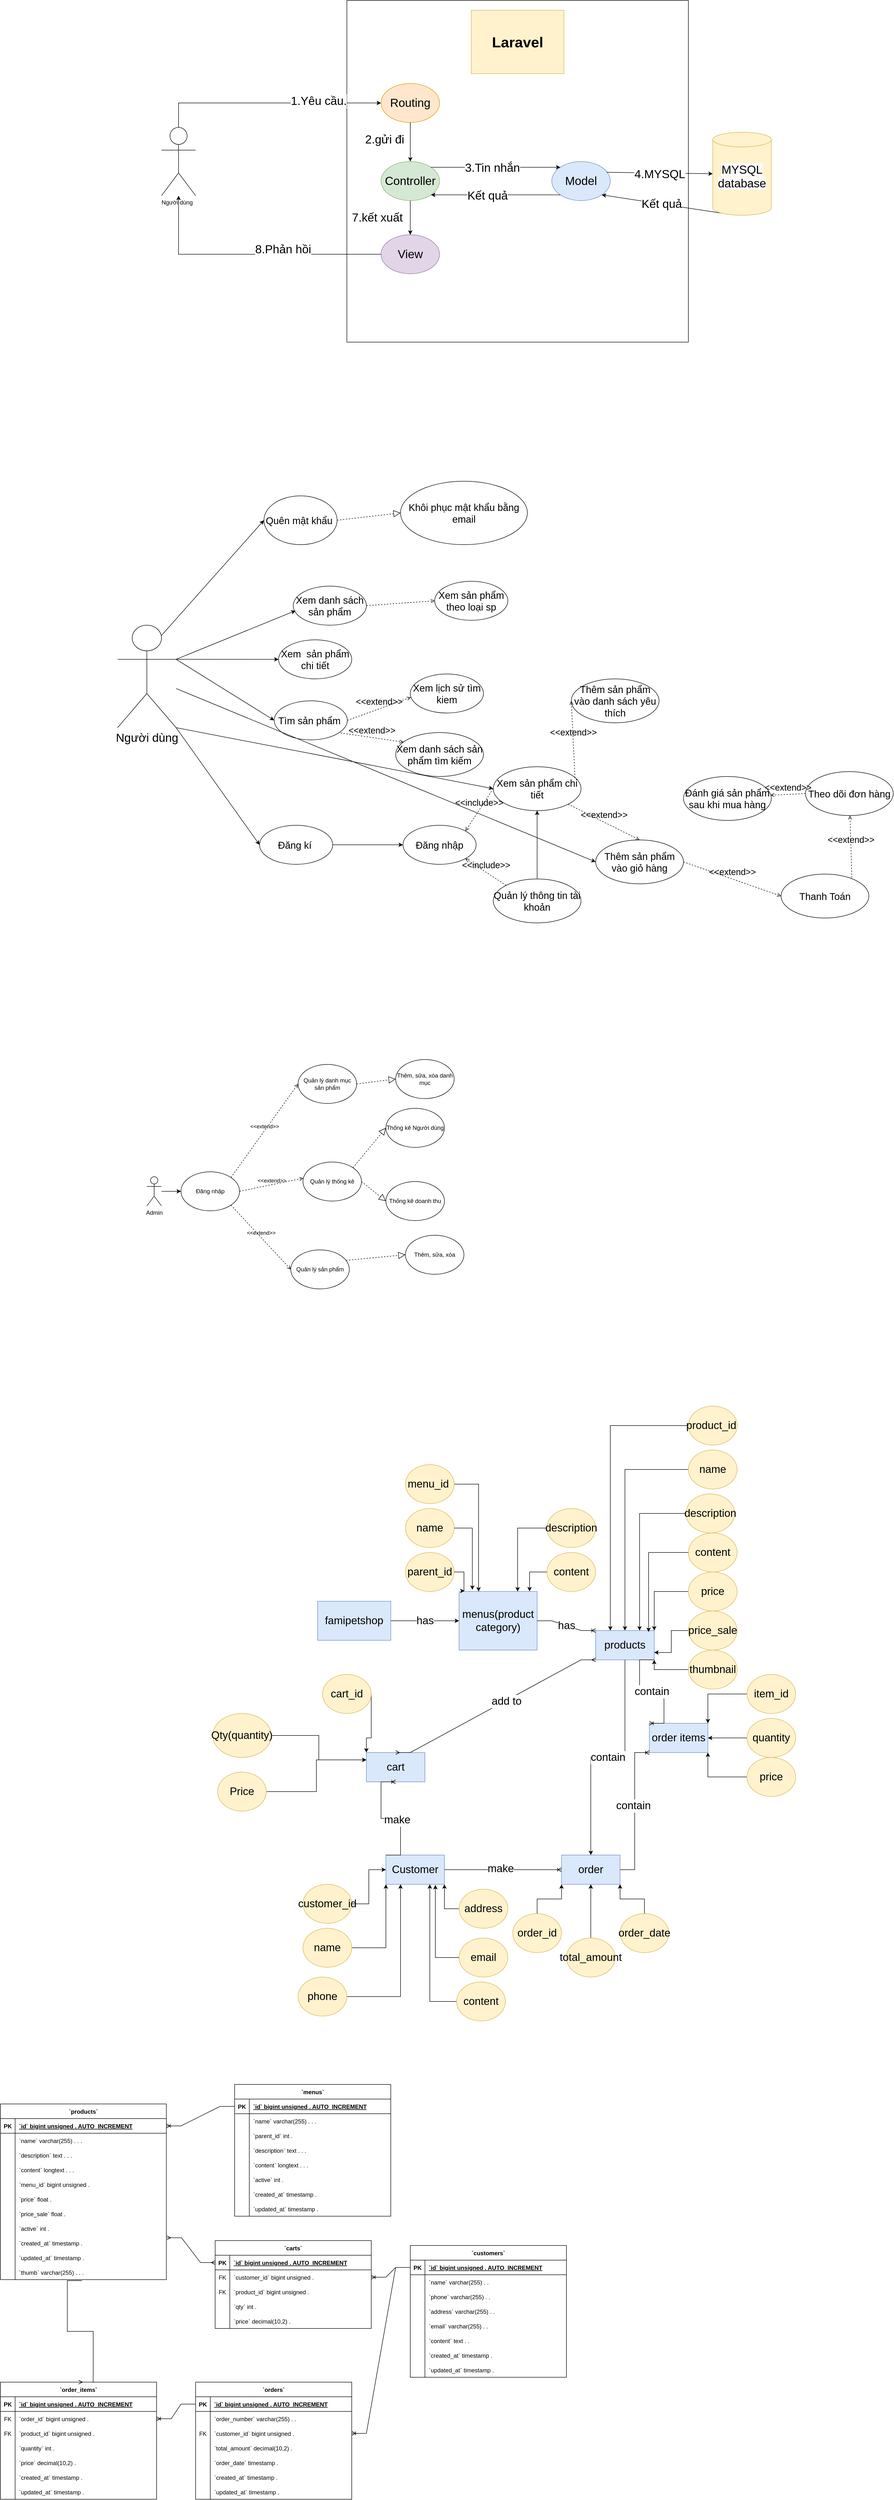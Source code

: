 <mxfile version="22.0.0" type="github">
  <diagram name="Page-1" id="Csa7pxaQarw_l8LM6HaA">
    <mxGraphModel dx="3166" dy="2289" grid="1" gridSize="10" guides="1" tooltips="1" connect="1" arrows="1" fold="1" page="1" pageScale="1" pageWidth="850" pageHeight="1100" math="0" shadow="0">
      <root>
        <mxCell id="0" />
        <mxCell id="1" parent="0" />
        <mxCell id="3KPnmuKeQcaT3rE72Kjd-59" value="" style="group" parent="1" vertex="1" connectable="0">
          <mxGeometry x="60" y="55" width="1590" height="905" as="geometry" />
        </mxCell>
        <mxCell id="dK1LLXXqNewjSdYJ9ix--1" value="Người dùng" style="shape=umlActor;verticalLabelPosition=bottom;verticalAlign=top;html=1;outlineConnect=0;fontSize=24;" parent="3KPnmuKeQcaT3rE72Kjd-59" vertex="1">
          <mxGeometry y="295" width="120" height="210" as="geometry" />
        </mxCell>
        <mxCell id="dK1LLXXqNewjSdYJ9ix--2" value="Quên mật khẩu&amp;nbsp;" style="ellipse;whiteSpace=wrap;html=1;fontSize=20;" parent="3KPnmuKeQcaT3rE72Kjd-59" vertex="1">
          <mxGeometry x="300" y="30" width="150" height="100" as="geometry" />
        </mxCell>
        <mxCell id="dK1LLXXqNewjSdYJ9ix--3" value="Xem danh sách sản phẩm" style="ellipse;whiteSpace=wrap;html=1;fontSize=20;" parent="3KPnmuKeQcaT3rE72Kjd-59" vertex="1">
          <mxGeometry x="360" y="215" width="150" height="80" as="geometry" />
        </mxCell>
        <mxCell id="dK1LLXXqNewjSdYJ9ix--7" value="Xem&amp;nbsp; sản phẩm chi tiết" style="ellipse;whiteSpace=wrap;html=1;fontSize=20;" parent="3KPnmuKeQcaT3rE72Kjd-59" vertex="1">
          <mxGeometry x="330" y="325" width="150" height="80" as="geometry" />
        </mxCell>
        <mxCell id="dK1LLXXqNewjSdYJ9ix--8" value="Tìm sản phẩm&amp;nbsp;" style="ellipse;whiteSpace=wrap;html=1;fontSize=20;" parent="3KPnmuKeQcaT3rE72Kjd-59" vertex="1">
          <mxGeometry x="321" y="450" width="150" height="80" as="geometry" />
        </mxCell>
        <mxCell id="dK1LLXXqNewjSdYJ9ix--9" value="Đăng nhập" style="ellipse;whiteSpace=wrap;html=1;fontSize=20;" parent="3KPnmuKeQcaT3rE72Kjd-59" vertex="1">
          <mxGeometry x="585" y="705" width="150" height="80" as="geometry" />
        </mxCell>
        <mxCell id="dK1LLXXqNewjSdYJ9ix--13" value="Đăng kí&amp;nbsp;" style="ellipse;whiteSpace=wrap;html=1;fontSize=20;" parent="3KPnmuKeQcaT3rE72Kjd-59" vertex="1">
          <mxGeometry x="291" y="705" width="150" height="80" as="geometry" />
        </mxCell>
        <mxCell id="dK1LLXXqNewjSdYJ9ix--62" value="" style="endArrow=classic;html=1;rounded=0;entryX=0;entryY=0.5;entryDx=0;entryDy=0;exitX=0.75;exitY=0.1;exitDx=0;exitDy=0;exitPerimeter=0;" parent="3KPnmuKeQcaT3rE72Kjd-59" source="dK1LLXXqNewjSdYJ9ix--1" target="dK1LLXXqNewjSdYJ9ix--2" edge="1">
          <mxGeometry width="50" height="50" relative="1" as="geometry">
            <mxPoint x="290" y="495" as="sourcePoint" />
            <mxPoint x="340" y="445" as="targetPoint" />
          </mxGeometry>
        </mxCell>
        <mxCell id="dK1LLXXqNewjSdYJ9ix--64" value="" style="endArrow=classic;html=1;rounded=0;entryX=0.032;entryY=0.629;entryDx=0;entryDy=0;entryPerimeter=0;exitX=1;exitY=0.333;exitDx=0;exitDy=0;exitPerimeter=0;" parent="3KPnmuKeQcaT3rE72Kjd-59" source="dK1LLXXqNewjSdYJ9ix--1" target="dK1LLXXqNewjSdYJ9ix--3" edge="1">
          <mxGeometry width="50" height="50" relative="1" as="geometry">
            <mxPoint x="130" y="365" as="sourcePoint" />
            <mxPoint x="340" y="445" as="targetPoint" />
          </mxGeometry>
        </mxCell>
        <mxCell id="dK1LLXXqNewjSdYJ9ix--65" value="" style="endArrow=classic;html=1;rounded=0;entryX=0;entryY=0.5;entryDx=0;entryDy=0;exitX=1;exitY=0.333;exitDx=0;exitDy=0;exitPerimeter=0;" parent="3KPnmuKeQcaT3rE72Kjd-59" source="dK1LLXXqNewjSdYJ9ix--1" target="dK1LLXXqNewjSdYJ9ix--7" edge="1">
          <mxGeometry width="50" height="50" relative="1" as="geometry">
            <mxPoint x="120" y="425" as="sourcePoint" />
            <mxPoint x="340" y="445" as="targetPoint" />
          </mxGeometry>
        </mxCell>
        <mxCell id="dK1LLXXqNewjSdYJ9ix--66" value="" style="endArrow=classic;html=1;rounded=0;entryX=0;entryY=0.5;entryDx=0;entryDy=0;exitX=1;exitY=0.333;exitDx=0;exitDy=0;exitPerimeter=0;" parent="3KPnmuKeQcaT3rE72Kjd-59" source="dK1LLXXqNewjSdYJ9ix--1" target="dK1LLXXqNewjSdYJ9ix--8" edge="1">
          <mxGeometry width="50" height="50" relative="1" as="geometry">
            <mxPoint x="290" y="495" as="sourcePoint" />
            <mxPoint x="340" y="445" as="targetPoint" />
          </mxGeometry>
        </mxCell>
        <mxCell id="dK1LLXXqNewjSdYJ9ix--68" value="" style="endArrow=classic;html=1;rounded=0;entryX=0;entryY=0.5;entryDx=0;entryDy=0;exitX=1;exitY=1;exitDx=0;exitDy=0;exitPerimeter=0;" parent="3KPnmuKeQcaT3rE72Kjd-59" source="dK1LLXXqNewjSdYJ9ix--1" target="dK1LLXXqNewjSdYJ9ix--13" edge="1">
          <mxGeometry width="50" height="50" relative="1" as="geometry">
            <mxPoint x="290" y="495" as="sourcePoint" />
            <mxPoint x="340" y="445" as="targetPoint" />
          </mxGeometry>
        </mxCell>
        <mxCell id="3KPnmuKeQcaT3rE72Kjd-23" value="&lt;font style=&quot;font-size: 20px;&quot;&gt;Khôi phục mật khẩu bằng email&lt;/font&gt;" style="ellipse;whiteSpace=wrap;html=1;" parent="3KPnmuKeQcaT3rE72Kjd-59" vertex="1">
          <mxGeometry x="580" width="260" height="130" as="geometry" />
        </mxCell>
        <mxCell id="3KPnmuKeQcaT3rE72Kjd-24" value="" style="endArrow=block;dashed=1;endFill=0;endSize=12;html=1;rounded=0;exitX=1;exitY=0.5;exitDx=0;exitDy=0;entryX=0;entryY=0.5;entryDx=0;entryDy=0;" parent="3KPnmuKeQcaT3rE72Kjd-59" source="dK1LLXXqNewjSdYJ9ix--2" target="3KPnmuKeQcaT3rE72Kjd-23" edge="1">
          <mxGeometry width="160" relative="1" as="geometry">
            <mxPoint x="560" y="335" as="sourcePoint" />
            <mxPoint x="720" y="335" as="targetPoint" />
          </mxGeometry>
        </mxCell>
        <mxCell id="3KPnmuKeQcaT3rE72Kjd-26" value="" style="endArrow=classic;html=1;rounded=0;exitX=1;exitY=0.5;exitDx=0;exitDy=0;entryX=0;entryY=0.5;entryDx=0;entryDy=0;" parent="3KPnmuKeQcaT3rE72Kjd-59" source="dK1LLXXqNewjSdYJ9ix--13" target="dK1LLXXqNewjSdYJ9ix--9" edge="1">
          <mxGeometry width="50" height="50" relative="1" as="geometry">
            <mxPoint x="610" y="685" as="sourcePoint" />
            <mxPoint x="660" y="635" as="targetPoint" />
          </mxGeometry>
        </mxCell>
        <mxCell id="3KPnmuKeQcaT3rE72Kjd-28" value="Xem sản phẩm theo loại sp" style="ellipse;whiteSpace=wrap;html=1;fontSize=20;" parent="3KPnmuKeQcaT3rE72Kjd-59" vertex="1">
          <mxGeometry x="650" y="205" width="150" height="80" as="geometry" />
        </mxCell>
        <mxCell id="3KPnmuKeQcaT3rE72Kjd-32" value="" style="html=1;verticalAlign=bottom;labelBackgroundColor=none;endArrow=open;endFill=0;dashed=1;rounded=0;entryX=0;entryY=0.5;entryDx=0;entryDy=0;exitX=1;exitY=0.5;exitDx=0;exitDy=0;" parent="3KPnmuKeQcaT3rE72Kjd-59" source="dK1LLXXqNewjSdYJ9ix--3" target="3KPnmuKeQcaT3rE72Kjd-28" edge="1">
          <mxGeometry width="160" relative="1" as="geometry">
            <mxPoint x="560" y="325" as="sourcePoint" />
            <mxPoint x="720" y="325" as="targetPoint" />
          </mxGeometry>
        </mxCell>
        <mxCell id="3KPnmuKeQcaT3rE72Kjd-33" value="Xem danh sách sản phẩm tìm kiếm" style="ellipse;whiteSpace=wrap;html=1;fontSize=20;" parent="3KPnmuKeQcaT3rE72Kjd-59" vertex="1">
          <mxGeometry x="570" y="515" width="180" height="90" as="geometry" />
        </mxCell>
        <mxCell id="3KPnmuKeQcaT3rE72Kjd-34" value="Xem lịch sử tìm kiem" style="ellipse;whiteSpace=wrap;html=1;fontSize=20;" parent="3KPnmuKeQcaT3rE72Kjd-59" vertex="1">
          <mxGeometry x="600" y="395" width="150" height="80" as="geometry" />
        </mxCell>
        <mxCell id="3KPnmuKeQcaT3rE72Kjd-35" value="&lt;font style=&quot;font-size: 18px;&quot;&gt;&amp;lt;&amp;lt;extend&amp;gt;&amp;gt;&lt;/font&gt;" style="html=1;verticalAlign=bottom;labelBackgroundColor=none;endArrow=open;endFill=0;dashed=1;rounded=0;entryX=0.088;entryY=0.217;entryDx=0;entryDy=0;entryPerimeter=0;exitX=0.907;exitY=0.822;exitDx=0;exitDy=0;exitPerimeter=0;" parent="3KPnmuKeQcaT3rE72Kjd-59" source="dK1LLXXqNewjSdYJ9ix--8" target="3KPnmuKeQcaT3rE72Kjd-33" edge="1">
          <mxGeometry width="160" relative="1" as="geometry">
            <mxPoint x="490" y="565" as="sourcePoint" />
            <mxPoint x="720" y="295" as="targetPoint" />
          </mxGeometry>
        </mxCell>
        <mxCell id="3KPnmuKeQcaT3rE72Kjd-36" value="&lt;font style=&quot;font-size: 18px;&quot;&gt;&amp;lt;&amp;lt;extend&amp;gt;&amp;gt;&lt;/font&gt;" style="html=1;verticalAlign=bottom;labelBackgroundColor=none;endArrow=open;endFill=0;dashed=1;rounded=0;exitX=1;exitY=0.5;exitDx=0;exitDy=0;entryX=0.008;entryY=0.597;entryDx=0;entryDy=0;entryPerimeter=0;" parent="3KPnmuKeQcaT3rE72Kjd-59" source="dK1LLXXqNewjSdYJ9ix--8" target="3KPnmuKeQcaT3rE72Kjd-34" edge="1">
          <mxGeometry width="160" relative="1" as="geometry">
            <mxPoint x="560" y="295" as="sourcePoint" />
            <mxPoint x="540" y="435" as="targetPoint" />
          </mxGeometry>
        </mxCell>
        <mxCell id="3KPnmuKeQcaT3rE72Kjd-41" value="Thêm sản phẩm vào danh sách yêu thích" style="ellipse;whiteSpace=wrap;html=1;fontSize=20;" parent="3KPnmuKeQcaT3rE72Kjd-59" vertex="1">
          <mxGeometry x="930" y="405" width="180" height="90" as="geometry" />
        </mxCell>
        <mxCell id="3KPnmuKeQcaT3rE72Kjd-42" value="Thêm sản phẩm vào giỏ hàng" style="ellipse;whiteSpace=wrap;html=1;fontSize=20;" parent="3KPnmuKeQcaT3rE72Kjd-59" vertex="1">
          <mxGeometry x="980" y="735" width="180" height="90" as="geometry" />
        </mxCell>
        <mxCell id="3KPnmuKeQcaT3rE72Kjd-44" value="Xem sản phẩm chi tiết" style="ellipse;whiteSpace=wrap;html=1;fontSize=20;" parent="3KPnmuKeQcaT3rE72Kjd-59" vertex="1">
          <mxGeometry x="770" y="585" width="180" height="90" as="geometry" />
        </mxCell>
        <mxCell id="3KPnmuKeQcaT3rE72Kjd-46" value="Thanh Toán" style="ellipse;whiteSpace=wrap;html=1;fontSize=20;" parent="3KPnmuKeQcaT3rE72Kjd-59" vertex="1">
          <mxGeometry x="1360" y="805" width="180" height="90" as="geometry" />
        </mxCell>
        <mxCell id="3KPnmuKeQcaT3rE72Kjd-47" value="Theo dõi đơn hàng" style="ellipse;whiteSpace=wrap;html=1;fontSize=20;" parent="3KPnmuKeQcaT3rE72Kjd-59" vertex="1">
          <mxGeometry x="1410" y="595" width="180" height="90" as="geometry" />
        </mxCell>
        <mxCell id="3KPnmuKeQcaT3rE72Kjd-48" value="Đánh giá sản phẩm sau khi mua hàng" style="ellipse;whiteSpace=wrap;html=1;fontSize=20;" parent="3KPnmuKeQcaT3rE72Kjd-59" vertex="1">
          <mxGeometry x="1160" y="605" width="180" height="90" as="geometry" />
        </mxCell>
        <mxCell id="3KPnmuKeQcaT3rE72Kjd-50" value="&lt;font style=&quot;font-size: 18px;&quot;&gt;&amp;lt;&amp;lt;include&amp;gt;&amp;gt;&lt;/font&gt;" style="html=1;verticalAlign=bottom;labelBackgroundColor=none;endArrow=open;endFill=0;dashed=1;rounded=0;exitX=0;exitY=0.5;exitDx=0;exitDy=0;entryX=1;entryY=0;entryDx=0;entryDy=0;" parent="3KPnmuKeQcaT3rE72Kjd-59" source="3KPnmuKeQcaT3rE72Kjd-44" target="dK1LLXXqNewjSdYJ9ix--9" edge="1">
          <mxGeometry width="160" relative="1" as="geometry">
            <mxPoint x="850" y="635" as="sourcePoint" />
            <mxPoint x="650" y="645" as="targetPoint" />
          </mxGeometry>
        </mxCell>
        <mxCell id="3KPnmuKeQcaT3rE72Kjd-53" value="&lt;font style=&quot;font-size: 18px;&quot;&gt;&amp;lt;&amp;lt;extend&amp;gt;&amp;gt;&lt;/font&gt;" style="html=1;verticalAlign=bottom;labelBackgroundColor=none;endArrow=open;endFill=0;dashed=1;rounded=0;exitX=0.806;exitY=0.084;exitDx=0;exitDy=0;exitPerimeter=0;" parent="3KPnmuKeQcaT3rE72Kjd-59" source="3KPnmuKeQcaT3rE72Kjd-46" target="3KPnmuKeQcaT3rE72Kjd-47" edge="1">
          <mxGeometry width="160" relative="1" as="geometry">
            <mxPoint x="1330" y="695" as="sourcePoint" />
            <mxPoint x="1459" y="714" as="targetPoint" />
          </mxGeometry>
        </mxCell>
        <mxCell id="3KPnmuKeQcaT3rE72Kjd-54" value="&lt;font style=&quot;font-size: 18px;&quot;&gt;&amp;lt;&amp;lt;extend&amp;gt;&amp;gt;&lt;/font&gt;" style="html=1;verticalAlign=bottom;labelBackgroundColor=none;endArrow=open;endFill=0;dashed=1;rounded=0;entryX=0;entryY=0.5;entryDx=0;entryDy=0;exitX=1;exitY=0.5;exitDx=0;exitDy=0;" parent="3KPnmuKeQcaT3rE72Kjd-59" source="3KPnmuKeQcaT3rE72Kjd-42" target="3KPnmuKeQcaT3rE72Kjd-46" edge="1">
          <mxGeometry width="160" relative="1" as="geometry">
            <mxPoint x="1190" y="895" as="sourcePoint" />
            <mxPoint x="1319" y="914" as="targetPoint" />
          </mxGeometry>
        </mxCell>
        <mxCell id="3KPnmuKeQcaT3rE72Kjd-55" value="&lt;font style=&quot;font-size: 18px;&quot;&gt;&amp;lt;&amp;lt;extend&amp;gt;&amp;gt;&lt;/font&gt;" style="html=1;verticalAlign=bottom;labelBackgroundColor=none;endArrow=open;endFill=0;dashed=1;rounded=0;entryX=0.5;entryY=0;entryDx=0;entryDy=0;" parent="3KPnmuKeQcaT3rE72Kjd-59" source="3KPnmuKeQcaT3rE72Kjd-44" target="3KPnmuKeQcaT3rE72Kjd-42" edge="1">
          <mxGeometry width="160" relative="1" as="geometry">
            <mxPoint x="761" y="725" as="sourcePoint" />
            <mxPoint x="890" y="744" as="targetPoint" />
          </mxGeometry>
        </mxCell>
        <mxCell id="3KPnmuKeQcaT3rE72Kjd-56" value="&lt;font style=&quot;font-size: 18px;&quot;&gt;&amp;lt;&amp;lt;extend&amp;gt;&amp;gt;&lt;/font&gt;" style="html=1;verticalAlign=bottom;labelBackgroundColor=none;endArrow=open;endFill=0;dashed=1;rounded=0;entryX=0;entryY=0.5;entryDx=0;entryDy=0;exitX=0.931;exitY=0.256;exitDx=0;exitDy=0;exitPerimeter=0;" parent="3KPnmuKeQcaT3rE72Kjd-59" source="3KPnmuKeQcaT3rE72Kjd-44" target="3KPnmuKeQcaT3rE72Kjd-41" edge="1">
          <mxGeometry width="160" relative="1" as="geometry">
            <mxPoint x="940" y="540" as="sourcePoint" />
            <mxPoint x="1069" y="559" as="targetPoint" />
          </mxGeometry>
        </mxCell>
        <mxCell id="3KPnmuKeQcaT3rE72Kjd-58" value="&lt;font style=&quot;font-size: 18px;&quot;&gt;&amp;lt;&amp;lt;extend&amp;gt;&amp;gt;&lt;/font&gt;" style="html=1;verticalAlign=bottom;labelBackgroundColor=none;endArrow=open;endFill=0;dashed=1;rounded=0;entryX=0.991;entryY=0.426;entryDx=0;entryDy=0;entryPerimeter=0;exitX=0;exitY=0.5;exitDx=0;exitDy=0;" parent="3KPnmuKeQcaT3rE72Kjd-59" source="3KPnmuKeQcaT3rE72Kjd-47" target="3KPnmuKeQcaT3rE72Kjd-48" edge="1">
          <mxGeometry width="160" relative="1" as="geometry">
            <mxPoint x="1310" y="545" as="sourcePoint" />
            <mxPoint x="1439" y="564" as="targetPoint" />
          </mxGeometry>
        </mxCell>
        <mxCell id="3KPnmuKeQcaT3rE72Kjd-43" value="Quản lý thông tin tài khoản" style="ellipse;whiteSpace=wrap;html=1;fontSize=20;" parent="3KPnmuKeQcaT3rE72Kjd-59" vertex="1">
          <mxGeometry x="770" y="815" width="180" height="90" as="geometry" />
        </mxCell>
        <mxCell id="e0E3MGfZWb1Pn-WTLf0u-1" value="" style="edgeStyle=orthogonalEdgeStyle;rounded=0;orthogonalLoop=1;jettySize=auto;html=1;" parent="3KPnmuKeQcaT3rE72Kjd-59" source="3KPnmuKeQcaT3rE72Kjd-43" target="3KPnmuKeQcaT3rE72Kjd-44" edge="1">
          <mxGeometry relative="1" as="geometry" />
        </mxCell>
        <mxCell id="3KPnmuKeQcaT3rE72Kjd-52" value="&lt;font style=&quot;font-size: 18px;&quot;&gt;&amp;lt;&amp;lt;include&amp;gt;&amp;gt;&lt;/font&gt;" style="html=1;verticalAlign=bottom;labelBackgroundColor=none;endArrow=open;endFill=0;dashed=1;rounded=0;exitX=0;exitY=0;exitDx=0;exitDy=0;entryX=1;entryY=1;entryDx=0;entryDy=0;" parent="3KPnmuKeQcaT3rE72Kjd-59" source="3KPnmuKeQcaT3rE72Kjd-43" target="dK1LLXXqNewjSdYJ9ix--9" edge="1">
          <mxGeometry width="160" relative="1" as="geometry">
            <mxPoint x="720" y="765" as="sourcePoint" />
            <mxPoint x="650" y="835" as="targetPoint" />
          </mxGeometry>
        </mxCell>
        <mxCell id="e0E3MGfZWb1Pn-WTLf0u-2" value="" style="endArrow=classic;html=1;rounded=0;entryX=0;entryY=0.5;entryDx=0;entryDy=0;" parent="3KPnmuKeQcaT3rE72Kjd-59" source="dK1LLXXqNewjSdYJ9ix--1" target="3KPnmuKeQcaT3rE72Kjd-42" edge="1">
          <mxGeometry width="50" height="50" relative="1" as="geometry">
            <mxPoint x="760" y="595" as="sourcePoint" />
            <mxPoint x="810" y="545" as="targetPoint" />
          </mxGeometry>
        </mxCell>
        <mxCell id="e0E3MGfZWb1Pn-WTLf0u-3" value="" style="endArrow=classic;html=1;rounded=0;entryX=0;entryY=0.5;entryDx=0;entryDy=0;exitX=1;exitY=1;exitDx=0;exitDy=0;exitPerimeter=0;" parent="3KPnmuKeQcaT3rE72Kjd-59" source="dK1LLXXqNewjSdYJ9ix--1" target="3KPnmuKeQcaT3rE72Kjd-44" edge="1">
          <mxGeometry width="50" height="50" relative="1" as="geometry">
            <mxPoint x="760" y="595" as="sourcePoint" />
            <mxPoint x="810" y="545" as="targetPoint" />
          </mxGeometry>
        </mxCell>
        <mxCell id="3KPnmuKeQcaT3rE72Kjd-60" value="" style="group" parent="1" vertex="1" connectable="0">
          <mxGeometry x="150" y="-930" width="1250" height="700" as="geometry" />
        </mxCell>
        <mxCell id="dK1LLXXqNewjSdYJ9ix--20" value="" style="whiteSpace=wrap;html=1;aspect=fixed;" parent="3KPnmuKeQcaT3rE72Kjd-60" vertex="1">
          <mxGeometry x="380" width="700" height="700" as="geometry" />
        </mxCell>
        <mxCell id="dK1LLXXqNewjSdYJ9ix--21" value="&lt;font style=&quot;font-size: 24px;&quot;&gt;Routing&lt;/font&gt;" style="ellipse;whiteSpace=wrap;html=1;fillColor=#ffe6cc;strokeColor=#d79b00;" parent="3KPnmuKeQcaT3rE72Kjd-60" vertex="1">
          <mxGeometry x="450" y="170" width="120" height="80" as="geometry" />
        </mxCell>
        <mxCell id="dK1LLXXqNewjSdYJ9ix--22" value="View" style="ellipse;whiteSpace=wrap;html=1;fontSize=24;fillColor=#e1d5e7;strokeColor=#9673a6;" parent="3KPnmuKeQcaT3rE72Kjd-60" vertex="1">
          <mxGeometry x="450" y="480" width="120" height="80" as="geometry" />
        </mxCell>
        <mxCell id="dK1LLXXqNewjSdYJ9ix--36" style="edgeStyle=orthogonalEdgeStyle;rounded=0;orthogonalLoop=1;jettySize=auto;html=1;" parent="3KPnmuKeQcaT3rE72Kjd-60" source="dK1LLXXqNewjSdYJ9ix--23" target="dK1LLXXqNewjSdYJ9ix--22" edge="1">
          <mxGeometry relative="1" as="geometry" />
        </mxCell>
        <mxCell id="dK1LLXXqNewjSdYJ9ix--23" value="Controller" style="ellipse;whiteSpace=wrap;html=1;fontSize=24;fillColor=#d5e8d4;strokeColor=#82b366;" parent="3KPnmuKeQcaT3rE72Kjd-60" vertex="1">
          <mxGeometry x="450" y="330" width="120" height="80" as="geometry" />
        </mxCell>
        <mxCell id="dK1LLXXqNewjSdYJ9ix--35" style="edgeStyle=orthogonalEdgeStyle;rounded=0;orthogonalLoop=1;jettySize=auto;html=1;" parent="3KPnmuKeQcaT3rE72Kjd-60" source="dK1LLXXqNewjSdYJ9ix--21" target="dK1LLXXqNewjSdYJ9ix--23" edge="1">
          <mxGeometry relative="1" as="geometry" />
        </mxCell>
        <mxCell id="dK1LLXXqNewjSdYJ9ix--25" value="Model" style="ellipse;whiteSpace=wrap;html=1;fontSize=24;fillColor=#dae8fc;strokeColor=#6c8ebf;" parent="3KPnmuKeQcaT3rE72Kjd-60" vertex="1">
          <mxGeometry x="800" y="330" width="120" height="80" as="geometry" />
        </mxCell>
        <mxCell id="dK1LLXXqNewjSdYJ9ix--41" value="" style="endArrow=classic;html=1;rounded=0;exitX=1;exitY=0;exitDx=0;exitDy=0;entryX=0;entryY=0;entryDx=0;entryDy=0;" parent="3KPnmuKeQcaT3rE72Kjd-60" source="dK1LLXXqNewjSdYJ9ix--23" target="dK1LLXXqNewjSdYJ9ix--25" edge="1">
          <mxGeometry x="0.113" width="50" height="50" relative="1" as="geometry">
            <mxPoint x="610" y="280" as="sourcePoint" />
            <mxPoint x="660" y="230" as="targetPoint" />
            <mxPoint as="offset" />
          </mxGeometry>
        </mxCell>
        <mxCell id="dK1LLXXqNewjSdYJ9ix--43" value="3.Tin nhắn" style="edgeLabel;html=1;align=center;verticalAlign=middle;resizable=0;points=[];fontSize=24;" parent="dK1LLXXqNewjSdYJ9ix--41" vertex="1" connectable="0">
          <mxGeometry x="-0.045" y="-1" relative="1" as="geometry">
            <mxPoint x="-1" as="offset" />
          </mxGeometry>
        </mxCell>
        <mxCell id="dK1LLXXqNewjSdYJ9ix--42" value="" style="endArrow=classic;html=1;rounded=0;entryX=1;entryY=1;entryDx=0;entryDy=0;exitX=0;exitY=1;exitDx=0;exitDy=0;" parent="3KPnmuKeQcaT3rE72Kjd-60" source="dK1LLXXqNewjSdYJ9ix--25" target="dK1LLXXqNewjSdYJ9ix--23" edge="1">
          <mxGeometry width="50" height="50" relative="1" as="geometry">
            <mxPoint x="610" y="280" as="sourcePoint" />
            <mxPoint x="660" y="230" as="targetPoint" />
          </mxGeometry>
        </mxCell>
        <mxCell id="dK1LLXXqNewjSdYJ9ix--69" value="Kết quả" style="edgeLabel;html=1;align=center;verticalAlign=middle;resizable=0;points=[];fontSize=24;" parent="dK1LLXXqNewjSdYJ9ix--42" vertex="1" connectable="0">
          <mxGeometry x="0.125" y="1" relative="1" as="geometry">
            <mxPoint x="-1" as="offset" />
          </mxGeometry>
        </mxCell>
        <mxCell id="dK1LLXXqNewjSdYJ9ix--44" value="" style="endArrow=classic;html=1;rounded=0;exitX=0.937;exitY=0.275;exitDx=0;exitDy=0;exitPerimeter=0;entryX=0;entryY=0.5;entryDx=0;entryDy=0;entryPerimeter=0;" parent="3KPnmuKeQcaT3rE72Kjd-60" source="dK1LLXXqNewjSdYJ9ix--25" target="iRJZXSuGH4cgB7OpyZ8q-20" edge="1">
          <mxGeometry width="50" height="50" relative="1" as="geometry">
            <mxPoint x="610" y="280" as="sourcePoint" />
            <mxPoint x="1147.574" y="341.716" as="targetPoint" />
          </mxGeometry>
        </mxCell>
        <mxCell id="dK1LLXXqNewjSdYJ9ix--71" value="4.MYSQL" style="edgeLabel;html=1;align=center;verticalAlign=middle;resizable=0;points=[];fontSize=24;" parent="dK1LLXXqNewjSdYJ9ix--44" vertex="1" connectable="0">
          <mxGeometry x="-0.007" y="-2" relative="1" as="geometry">
            <mxPoint as="offset" />
          </mxGeometry>
        </mxCell>
        <mxCell id="dK1LLXXqNewjSdYJ9ix--46" value="" style="endArrow=classic;html=1;rounded=0;entryX=1;entryY=1;entryDx=0;entryDy=0;exitX=0.145;exitY=1;exitDx=0;exitDy=-4.35;exitPerimeter=0;" parent="3KPnmuKeQcaT3rE72Kjd-60" source="iRJZXSuGH4cgB7OpyZ8q-20" target="dK1LLXXqNewjSdYJ9ix--25" edge="1">
          <mxGeometry width="50" height="50" relative="1" as="geometry">
            <mxPoint x="1147.574" y="398.284" as="sourcePoint" />
            <mxPoint x="660" y="230" as="targetPoint" />
          </mxGeometry>
        </mxCell>
        <mxCell id="dK1LLXXqNewjSdYJ9ix--75" value="Kết quả" style="edgeLabel;html=1;align=center;verticalAlign=middle;resizable=0;points=[];fontSize=24;" parent="dK1LLXXqNewjSdYJ9ix--46" vertex="1" connectable="0">
          <mxGeometry x="-0.0" relative="1" as="geometry">
            <mxPoint as="offset" />
          </mxGeometry>
        </mxCell>
        <mxCell id="dK1LLXXqNewjSdYJ9ix--47" value="&lt;font style=&quot;font-size: 30px;&quot;&gt;Laravel&lt;/font&gt;" style="text;html=1;strokeColor=#d6b656;fillColor=#fff2cc;align=center;verticalAlign=middle;whiteSpace=wrap;rounded=0;fontStyle=1" parent="3KPnmuKeQcaT3rE72Kjd-60" vertex="1">
          <mxGeometry x="635" y="20" width="190" height="130" as="geometry" />
        </mxCell>
        <mxCell id="dK1LLXXqNewjSdYJ9ix--50" value="2.gửi đi" style="text;html=1;strokeColor=none;fillColor=none;align=center;verticalAlign=middle;whiteSpace=wrap;rounded=0;fontSize=24;" parent="3KPnmuKeQcaT3rE72Kjd-60" vertex="1">
          <mxGeometry x="410" y="270" width="95" height="30" as="geometry" />
        </mxCell>
        <mxCell id="dK1LLXXqNewjSdYJ9ix--77" value="7.kết xuất" style="text;html=1;strokeColor=none;fillColor=none;align=center;verticalAlign=middle;whiteSpace=wrap;rounded=0;fontSize=24;" parent="3KPnmuKeQcaT3rE72Kjd-60" vertex="1">
          <mxGeometry x="380" y="430" width="125" height="30" as="geometry" />
        </mxCell>
        <mxCell id="iRJZXSuGH4cgB7OpyZ8q-20" value="&#xa;&lt;span style=&quot;color: rgb(0, 0, 0); font-family: Helvetica; font-size: 24px; font-style: normal; font-variant-ligatures: normal; font-variant-caps: normal; font-weight: 400; letter-spacing: normal; orphans: 2; text-align: center; text-indent: 0px; text-transform: none; widows: 2; word-spacing: 0px; -webkit-text-stroke-width: 0px; background-color: rgb(251, 251, 251); text-decoration-thickness: initial; text-decoration-style: initial; text-decoration-color: initial; float: none; display: inline !important;&quot;&gt;MYSQL&lt;/span&gt;&lt;br style=&quot;border-color: var(--border-color); color: rgb(0, 0, 0); font-family: Helvetica; font-size: 24px; font-style: normal; font-variant-ligatures: normal; font-variant-caps: normal; font-weight: 400; letter-spacing: normal; orphans: 2; text-align: center; text-indent: 0px; text-transform: none; widows: 2; word-spacing: 0px; -webkit-text-stroke-width: 0px; background-color: rgb(251, 251, 251); text-decoration-thickness: initial; text-decoration-style: initial; text-decoration-color: initial;&quot;&gt;&lt;span style=&quot;color: rgb(0, 0, 0); font-family: Helvetica; font-size: 24px; font-style: normal; font-variant-ligatures: normal; font-variant-caps: normal; font-weight: 400; letter-spacing: normal; orphans: 2; text-align: center; text-indent: 0px; text-transform: none; widows: 2; word-spacing: 0px; -webkit-text-stroke-width: 0px; background-color: rgb(251, 251, 251); text-decoration-thickness: initial; text-decoration-style: initial; text-decoration-color: initial; float: none; display: inline !important;&quot;&gt;database&lt;/span&gt;&#xa;&#xa;" style="shape=cylinder3;whiteSpace=wrap;html=1;boundedLbl=1;backgroundOutline=1;size=15;fillColor=#fff2cc;strokeColor=#d6b656;" parent="3KPnmuKeQcaT3rE72Kjd-60" vertex="1">
          <mxGeometry x="1130" y="270" width="120" height="170" as="geometry" />
        </mxCell>
        <mxCell id="3KPnmuKeQcaT3rE72Kjd-1" value="Người dùng&amp;nbsp;&amp;nbsp;" style="shape=umlActor;verticalLabelPosition=bottom;verticalAlign=top;html=1;outlineConnect=0;" parent="3KPnmuKeQcaT3rE72Kjd-60" vertex="1">
          <mxGeometry y="260" width="70" height="140" as="geometry" />
        </mxCell>
        <mxCell id="dK1LLXXqNewjSdYJ9ix--32" style="edgeStyle=orthogonalEdgeStyle;rounded=0;orthogonalLoop=1;jettySize=auto;html=1;entryX=0;entryY=0.5;entryDx=0;entryDy=0;exitX=0.5;exitY=0;exitDx=0;exitDy=0;exitPerimeter=0;" parent="3KPnmuKeQcaT3rE72Kjd-60" source="3KPnmuKeQcaT3rE72Kjd-1" target="dK1LLXXqNewjSdYJ9ix--21" edge="1">
          <mxGeometry relative="1" as="geometry">
            <mxPoint x="80" y="330" as="sourcePoint" />
          </mxGeometry>
        </mxCell>
        <mxCell id="dK1LLXXqNewjSdYJ9ix--34" value="&lt;font style=&quot;font-size: 24px;&quot;&gt;1.Yêu cầu.&lt;/font&gt;" style="edgeLabel;html=1;align=center;verticalAlign=middle;resizable=0;points=[];" parent="dK1LLXXqNewjSdYJ9ix--32" vertex="1" connectable="0">
          <mxGeometry x="0.45" y="4" relative="1" as="geometry">
            <mxPoint as="offset" />
          </mxGeometry>
        </mxCell>
        <mxCell id="dK1LLXXqNewjSdYJ9ix--33" style="edgeStyle=orthogonalEdgeStyle;rounded=0;orthogonalLoop=1;jettySize=auto;html=1;exitX=0;exitY=0.5;exitDx=0;exitDy=0;" parent="3KPnmuKeQcaT3rE72Kjd-60" source="dK1LLXXqNewjSdYJ9ix--22" target="3KPnmuKeQcaT3rE72Kjd-1" edge="1">
          <mxGeometry relative="1" as="geometry">
            <mxPoint x="80" y="410" as="targetPoint" />
          </mxGeometry>
        </mxCell>
        <mxCell id="dK1LLXXqNewjSdYJ9ix--49" value="&lt;font style=&quot;font-size: 24px;&quot;&gt;8.Phản hồi&lt;/font&gt;" style="edgeLabel;html=1;align=center;verticalAlign=middle;resizable=0;points=[];" parent="dK1LLXXqNewjSdYJ9ix--33" vertex="1" connectable="0">
          <mxGeometry x="0.48" relative="1" as="geometry">
            <mxPoint x="195" y="-10" as="offset" />
          </mxGeometry>
        </mxCell>
        <mxCell id="3KPnmuKeQcaT3rE72Kjd-81" value="" style="group" parent="1" vertex="1" connectable="0">
          <mxGeometry x="120" y="1240" width="650" height="470" as="geometry" />
        </mxCell>
        <mxCell id="iRJZXSuGH4cgB7OpyZ8q-1" value="Admin" style="shape=umlActor;verticalLabelPosition=bottom;verticalAlign=top;html=1;outlineConnect=0;" parent="3KPnmuKeQcaT3rE72Kjd-81" vertex="1">
          <mxGeometry y="240" width="30" height="60" as="geometry" />
        </mxCell>
        <mxCell id="iRJZXSuGH4cgB7OpyZ8q-4" value="Quản lý danh mục sản phẩm" style="ellipse;whiteSpace=wrap;html=1;direction=west;" parent="3KPnmuKeQcaT3rE72Kjd-81" vertex="1">
          <mxGeometry x="310" y="10" width="120" height="80" as="geometry" />
        </mxCell>
        <mxCell id="iRJZXSuGH4cgB7OpyZ8q-5" value="Thống kê Người dùng" style="ellipse;whiteSpace=wrap;html=1;" parent="3KPnmuKeQcaT3rE72Kjd-81" vertex="1">
          <mxGeometry x="490" y="100" width="120" height="80" as="geometry" />
        </mxCell>
        <mxCell id="iRJZXSuGH4cgB7OpyZ8q-6" value="Quản lý sản phẩm" style="ellipse;whiteSpace=wrap;html=1;direction=west;" parent="3KPnmuKeQcaT3rE72Kjd-81" vertex="1">
          <mxGeometry x="295" y="390" width="120" height="80" as="geometry" />
        </mxCell>
        <mxCell id="3KPnmuKeQcaT3rE72Kjd-65" value="Đăng nhập" style="ellipse;whiteSpace=wrap;html=1;" parent="3KPnmuKeQcaT3rE72Kjd-81" vertex="1">
          <mxGeometry x="70" y="230" width="120" height="80" as="geometry" />
        </mxCell>
        <mxCell id="3KPnmuKeQcaT3rE72Kjd-67" value="Thêm, sửa, xóa" style="ellipse;whiteSpace=wrap;html=1;direction=west;" parent="3KPnmuKeQcaT3rE72Kjd-81" vertex="1">
          <mxGeometry x="530" y="360" width="120" height="80" as="geometry" />
        </mxCell>
        <mxCell id="3KPnmuKeQcaT3rE72Kjd-69" value="Thêm, sửa, xóa danh mục" style="ellipse;whiteSpace=wrap;html=1;direction=west;" parent="3KPnmuKeQcaT3rE72Kjd-81" vertex="1">
          <mxGeometry x="510" width="120" height="80" as="geometry" />
        </mxCell>
        <mxCell id="3KPnmuKeQcaT3rE72Kjd-72" value="Quản lý thống kê" style="ellipse;whiteSpace=wrap;html=1;" parent="3KPnmuKeQcaT3rE72Kjd-81" vertex="1">
          <mxGeometry x="320" y="210" width="120" height="80" as="geometry" />
        </mxCell>
        <mxCell id="3KPnmuKeQcaT3rE72Kjd-73" value="Thống kê doanh thu" style="ellipse;whiteSpace=wrap;html=1;" parent="3KPnmuKeQcaT3rE72Kjd-81" vertex="1">
          <mxGeometry x="490" y="250" width="120" height="80" as="geometry" />
        </mxCell>
        <mxCell id="3KPnmuKeQcaT3rE72Kjd-74" value="&amp;lt;&amp;lt;extend&amp;gt;&amp;gt;" style="html=1;verticalAlign=bottom;labelBackgroundColor=none;endArrow=open;endFill=0;dashed=1;rounded=0;entryX=1;entryY=0.5;entryDx=0;entryDy=0;exitX=1;exitY=1;exitDx=0;exitDy=0;" parent="3KPnmuKeQcaT3rE72Kjd-81" source="3KPnmuKeQcaT3rE72Kjd-65" target="iRJZXSuGH4cgB7OpyZ8q-6" edge="1">
          <mxGeometry width="160" relative="1" as="geometry">
            <mxPoint x="140" y="180" as="sourcePoint" />
            <mxPoint x="300" y="180" as="targetPoint" />
          </mxGeometry>
        </mxCell>
        <mxCell id="3KPnmuKeQcaT3rE72Kjd-75" value="&amp;lt;&amp;lt;extend&amp;gt;&amp;gt;" style="html=1;verticalAlign=bottom;labelBackgroundColor=none;endArrow=open;endFill=0;dashed=1;rounded=0;entryX=0.007;entryY=0.414;entryDx=0;entryDy=0;entryPerimeter=0;exitX=1;exitY=0.5;exitDx=0;exitDy=0;" parent="3KPnmuKeQcaT3rE72Kjd-81" source="3KPnmuKeQcaT3rE72Kjd-65" target="3KPnmuKeQcaT3rE72Kjd-72" edge="1">
          <mxGeometry width="160" relative="1" as="geometry">
            <mxPoint x="140" y="180" as="sourcePoint" />
            <mxPoint x="300" y="180" as="targetPoint" />
          </mxGeometry>
        </mxCell>
        <mxCell id="3KPnmuKeQcaT3rE72Kjd-66" style="edgeStyle=orthogonalEdgeStyle;rounded=0;orthogonalLoop=1;jettySize=auto;html=1;" parent="3KPnmuKeQcaT3rE72Kjd-81" source="iRJZXSuGH4cgB7OpyZ8q-1" target="3KPnmuKeQcaT3rE72Kjd-65" edge="1">
          <mxGeometry relative="1" as="geometry" />
        </mxCell>
        <mxCell id="3KPnmuKeQcaT3rE72Kjd-76" value="&amp;lt;&amp;lt;extend&amp;gt;&amp;gt;" style="html=1;verticalAlign=bottom;labelBackgroundColor=none;endArrow=open;endFill=0;dashed=1;rounded=0;entryX=1;entryY=0.5;entryDx=0;entryDy=0;exitX=1;exitY=0;exitDx=0;exitDy=0;" parent="3KPnmuKeQcaT3rE72Kjd-81" source="3KPnmuKeQcaT3rE72Kjd-65" target="iRJZXSuGH4cgB7OpyZ8q-4" edge="1">
          <mxGeometry width="160" relative="1" as="geometry">
            <mxPoint x="140" y="180" as="sourcePoint" />
            <mxPoint x="300" y="180" as="targetPoint" />
          </mxGeometry>
        </mxCell>
        <mxCell id="3KPnmuKeQcaT3rE72Kjd-77" value="" style="endArrow=block;dashed=1;endFill=0;endSize=12;html=1;rounded=0;entryX=1;entryY=0.5;entryDx=0;entryDy=0;exitX=0;exitY=0.5;exitDx=0;exitDy=0;" parent="3KPnmuKeQcaT3rE72Kjd-81" source="iRJZXSuGH4cgB7OpyZ8q-4" target="3KPnmuKeQcaT3rE72Kjd-69" edge="1">
          <mxGeometry width="160" relative="1" as="geometry">
            <mxPoint x="350" y="230" as="sourcePoint" />
            <mxPoint x="510" y="230" as="targetPoint" />
          </mxGeometry>
        </mxCell>
        <mxCell id="3KPnmuKeQcaT3rE72Kjd-78" value="" style="endArrow=block;dashed=1;endFill=0;endSize=12;html=1;rounded=0;entryX=1;entryY=0.5;entryDx=0;entryDy=0;exitX=0.055;exitY=0.733;exitDx=0;exitDy=0;exitPerimeter=0;" parent="3KPnmuKeQcaT3rE72Kjd-81" source="iRJZXSuGH4cgB7OpyZ8q-6" target="3KPnmuKeQcaT3rE72Kjd-67" edge="1">
          <mxGeometry width="160" relative="1" as="geometry">
            <mxPoint x="440" y="60" as="sourcePoint" />
            <mxPoint x="520" y="50" as="targetPoint" />
          </mxGeometry>
        </mxCell>
        <mxCell id="3KPnmuKeQcaT3rE72Kjd-79" value="" style="endArrow=block;dashed=1;endFill=0;endSize=12;html=1;rounded=0;entryX=0;entryY=0.5;entryDx=0;entryDy=0;exitX=1;exitY=0.5;exitDx=0;exitDy=0;" parent="3KPnmuKeQcaT3rE72Kjd-81" source="3KPnmuKeQcaT3rE72Kjd-72" target="3KPnmuKeQcaT3rE72Kjd-73" edge="1">
          <mxGeometry width="160" relative="1" as="geometry">
            <mxPoint x="450" y="70" as="sourcePoint" />
            <mxPoint x="530" y="60" as="targetPoint" />
          </mxGeometry>
        </mxCell>
        <mxCell id="3KPnmuKeQcaT3rE72Kjd-80" value="" style="endArrow=block;dashed=1;endFill=0;endSize=12;html=1;rounded=0;entryX=0;entryY=0.5;entryDx=0;entryDy=0;exitX=1;exitY=0;exitDx=0;exitDy=0;" parent="3KPnmuKeQcaT3rE72Kjd-81" source="3KPnmuKeQcaT3rE72Kjd-72" target="iRJZXSuGH4cgB7OpyZ8q-5" edge="1">
          <mxGeometry width="160" relative="1" as="geometry">
            <mxPoint x="460" y="80" as="sourcePoint" />
            <mxPoint x="540" y="70" as="targetPoint" />
          </mxGeometry>
        </mxCell>
        <mxCell id="Xby_Sxx8hdLEaJXzeIrx-65" value="" style="group" vertex="1" connectable="0" parent="1">
          <mxGeometry x="230" y="1950" width="1220" height="1260" as="geometry" />
        </mxCell>
        <mxCell id="e0E3MGfZWb1Pn-WTLf0u-4" value="Customer" style="rounded=0;whiteSpace=wrap;html=1;fontSize=22;fillColor=#dae8fc;strokeColor=#6c8ebf;" parent="Xby_Sxx8hdLEaJXzeIrx-65" vertex="1">
          <mxGeometry x="380" y="920" width="120" height="60" as="geometry" />
        </mxCell>
        <mxCell id="aIhlFzbcOE-0b0ENuQMi-1" value="famipetshop" style="rounded=0;whiteSpace=wrap;html=1;fontSize=22;fillColor=#dae8fc;strokeColor=#6c8ebf;" parent="Xby_Sxx8hdLEaJXzeIrx-65" vertex="1">
          <mxGeometry x="240" y="400" width="150" height="80" as="geometry" />
        </mxCell>
        <mxCell id="aIhlFzbcOE-0b0ENuQMi-2" value="products" style="rounded=0;whiteSpace=wrap;html=1;fontSize=22;fillColor=#dae8fc;strokeColor=#6c8ebf;" parent="Xby_Sxx8hdLEaJXzeIrx-65" vertex="1">
          <mxGeometry x="810" y="460" width="120" height="60" as="geometry" />
        </mxCell>
        <mxCell id="aIhlFzbcOE-0b0ENuQMi-3" value="order" style="rounded=0;whiteSpace=wrap;html=1;fontSize=22;fillColor=#dae8fc;strokeColor=#6c8ebf;" parent="Xby_Sxx8hdLEaJXzeIrx-65" vertex="1">
          <mxGeometry x="740" y="920" width="120" height="60" as="geometry" />
        </mxCell>
        <mxCell id="aIhlFzbcOE-0b0ENuQMi-44" value="contain" style="edgeStyle=orthogonalEdgeStyle;rounded=0;orthogonalLoop=1;jettySize=auto;html=1;exitX=0.5;exitY=1;exitDx=0;exitDy=0;fontSize=22;" parent="Xby_Sxx8hdLEaJXzeIrx-65" source="aIhlFzbcOE-0b0ENuQMi-2" target="aIhlFzbcOE-0b0ENuQMi-3" edge="1">
          <mxGeometry relative="1" as="geometry" />
        </mxCell>
        <mxCell id="aIhlFzbcOE-0b0ENuQMi-4" value="cart" style="rounded=0;whiteSpace=wrap;html=1;fontSize=22;fillColor=#dae8fc;strokeColor=#6c8ebf;" parent="Xby_Sxx8hdLEaJXzeIrx-65" vertex="1">
          <mxGeometry x="340" y="710" width="120" height="60" as="geometry" />
        </mxCell>
        <mxCell id="aIhlFzbcOE-0b0ENuQMi-5" value="order items&lt;span style=&quot;&quot;&gt;&lt;/span&gt;" style="rounded=0;whiteSpace=wrap;html=1;fontSize=22;fillColor=#dae8fc;strokeColor=#6c8ebf;" parent="Xby_Sxx8hdLEaJXzeIrx-65" vertex="1">
          <mxGeometry x="920" y="650" width="120" height="60" as="geometry" />
        </mxCell>
        <mxCell id="aIhlFzbcOE-0b0ENuQMi-6" value="menus(product category)" style="rounded=0;whiteSpace=wrap;html=1;fontSize=22;fillColor=#dae8fc;strokeColor=#6c8ebf;" parent="Xby_Sxx8hdLEaJXzeIrx-65" vertex="1">
          <mxGeometry x="530" y="380" width="160" height="120" as="geometry" />
        </mxCell>
        <mxCell id="aIhlFzbcOE-0b0ENuQMi-9" value="" style="edgeStyle=entityRelationEdgeStyle;fontSize=22;html=1;endArrow=ERoneToMany;rounded=0;" parent="Xby_Sxx8hdLEaJXzeIrx-65" source="e0E3MGfZWb1Pn-WTLf0u-4" target="aIhlFzbcOE-0b0ENuQMi-3" edge="1">
          <mxGeometry width="100" height="100" relative="1" as="geometry">
            <mxPoint x="860" y="790" as="sourcePoint" />
            <mxPoint x="960" y="690" as="targetPoint" />
            <Array as="points">
              <mxPoint x="770" y="980" />
            </Array>
          </mxGeometry>
        </mxCell>
        <mxCell id="aIhlFzbcOE-0b0ENuQMi-12" value="make" style="edgeLabel;html=1;align=center;verticalAlign=middle;resizable=0;points=[];fontSize=22;" parent="aIhlFzbcOE-0b0ENuQMi-9" vertex="1" connectable="0">
          <mxGeometry x="-0.043" y="2" relative="1" as="geometry">
            <mxPoint as="offset" />
          </mxGeometry>
        </mxCell>
        <mxCell id="aIhlFzbcOE-0b0ENuQMi-21" value="has" style="edgeStyle=entityRelationEdgeStyle;fontSize=22;html=1;endArrow=ERoneToMany;rounded=0;entryX=0;entryY=0;entryDx=0;entryDy=0;" parent="Xby_Sxx8hdLEaJXzeIrx-65" source="aIhlFzbcOE-0b0ENuQMi-6" target="aIhlFzbcOE-0b0ENuQMi-2" edge="1">
          <mxGeometry width="100" height="100" relative="1" as="geometry">
            <mxPoint x="660" y="610" as="sourcePoint" />
            <mxPoint x="760" y="510" as="targetPoint" />
          </mxGeometry>
        </mxCell>
        <mxCell id="aIhlFzbcOE-0b0ENuQMi-22" value="" style="edgeStyle=entityRelationEdgeStyle;fontSize=12;html=1;endArrow=ERmany;startArrow=ERmany;rounded=0;entryX=0.5;entryY=0;entryDx=0;entryDy=0;exitX=0;exitY=1;exitDx=0;exitDy=0;" parent="Xby_Sxx8hdLEaJXzeIrx-65" source="aIhlFzbcOE-0b0ENuQMi-2" target="aIhlFzbcOE-0b0ENuQMi-4" edge="1">
          <mxGeometry width="100" height="100" relative="1" as="geometry">
            <mxPoint x="720" y="510" as="sourcePoint" />
            <mxPoint x="430" y="610" as="targetPoint" />
          </mxGeometry>
        </mxCell>
        <mxCell id="aIhlFzbcOE-0b0ENuQMi-31" value="add to" style="edgeLabel;html=1;align=center;verticalAlign=middle;resizable=0;points=[];fontSize=22;" parent="aIhlFzbcOE-0b0ENuQMi-22" vertex="1" connectable="0">
          <mxGeometry x="-0.106" y="1" relative="1" as="geometry">
            <mxPoint as="offset" />
          </mxGeometry>
        </mxCell>
        <mxCell id="aIhlFzbcOE-0b0ENuQMi-24" value="" style="edgeStyle=entityRelationEdgeStyle;fontSize=22;html=1;endArrow=ERoneToMany;rounded=0;exitX=0;exitY=0;exitDx=0;exitDy=0;entryX=0.5;entryY=1;entryDx=0;entryDy=0;" parent="Xby_Sxx8hdLEaJXzeIrx-65" source="e0E3MGfZWb1Pn-WTLf0u-4" target="aIhlFzbcOE-0b0ENuQMi-4" edge="1">
          <mxGeometry width="100" height="100" relative="1" as="geometry">
            <mxPoint x="360" y="900" as="sourcePoint" />
            <mxPoint x="380" y="750" as="targetPoint" />
          </mxGeometry>
        </mxCell>
        <mxCell id="aIhlFzbcOE-0b0ENuQMi-25" value="make" style="edgeLabel;html=1;align=center;verticalAlign=middle;resizable=0;points=[];fontSize=22;" parent="aIhlFzbcOE-0b0ENuQMi-24" vertex="1" connectable="0">
          <mxGeometry x="-0.104" y="3" relative="1" as="geometry">
            <mxPoint as="offset" />
          </mxGeometry>
        </mxCell>
        <mxCell id="aIhlFzbcOE-0b0ENuQMi-28" value="" style="edgeStyle=entityRelationEdgeStyle;fontSize=12;html=1;endArrow=ERoneToMany;rounded=0;entryX=0;entryY=1;entryDx=0;entryDy=0;" parent="Xby_Sxx8hdLEaJXzeIrx-65" source="aIhlFzbcOE-0b0ENuQMi-3" target="aIhlFzbcOE-0b0ENuQMi-5" edge="1">
          <mxGeometry width="100" height="100" relative="1" as="geometry">
            <mxPoint x="660" y="860" as="sourcePoint" />
            <mxPoint x="760" y="760" as="targetPoint" />
          </mxGeometry>
        </mxCell>
        <mxCell id="Xby_Sxx8hdLEaJXzeIrx-31" value="contain" style="edgeLabel;html=1;align=center;verticalAlign=middle;resizable=0;points=[];fontSize=22;" vertex="1" connectable="0" parent="aIhlFzbcOE-0b0ENuQMi-28">
          <mxGeometry x="0.073" y="3" relative="1" as="geometry">
            <mxPoint as="offset" />
          </mxGeometry>
        </mxCell>
        <mxCell id="aIhlFzbcOE-0b0ENuQMi-32" value="has" style="edgeStyle=orthogonalEdgeStyle;rounded=0;orthogonalLoop=1;jettySize=auto;html=1;entryX=0;entryY=0.5;entryDx=0;entryDy=0;fontSize=22;" parent="Xby_Sxx8hdLEaJXzeIrx-65" source="aIhlFzbcOE-0b0ENuQMi-1" target="aIhlFzbcOE-0b0ENuQMi-6" edge="1">
          <mxGeometry relative="1" as="geometry" />
        </mxCell>
        <mxCell id="aIhlFzbcOE-0b0ENuQMi-30" value="contain" style="edgeStyle=entityRelationEdgeStyle;fontSize=22;html=1;endArrow=ERoneToMany;rounded=0;entryX=0;entryY=0;entryDx=0;entryDy=0;exitX=1;exitY=1;exitDx=0;exitDy=0;" parent="Xby_Sxx8hdLEaJXzeIrx-65" source="aIhlFzbcOE-0b0ENuQMi-2" target="aIhlFzbcOE-0b0ENuQMi-5" edge="1">
          <mxGeometry width="100" height="100" relative="1" as="geometry">
            <mxPoint x="660" y="860" as="sourcePoint" />
            <mxPoint x="760" y="760" as="targetPoint" />
          </mxGeometry>
        </mxCell>
        <mxCell id="aIhlFzbcOE-0b0ENuQMi-56" style="edgeStyle=orthogonalEdgeStyle;rounded=0;orthogonalLoop=1;jettySize=auto;html=1;exitX=0.5;exitY=1;exitDx=0;exitDy=0;" parent="Xby_Sxx8hdLEaJXzeIrx-65" edge="1">
          <mxGeometry relative="1" as="geometry">
            <mxPoint x="180" y="920" as="sourcePoint" />
            <mxPoint x="180" y="920" as="targetPoint" />
          </mxGeometry>
        </mxCell>
        <mxCell id="aIhlFzbcOE-0b0ENuQMi-63" style="edgeStyle=orthogonalEdgeStyle;rounded=0;orthogonalLoop=1;jettySize=auto;html=1;exitX=1;exitY=0.5;exitDx=0;exitDy=0;entryX=0;entryY=0;entryDx=0;entryDy=0;" parent="Xby_Sxx8hdLEaJXzeIrx-65" source="aIhlFzbcOE-0b0ENuQMi-57" target="aIhlFzbcOE-0b0ENuQMi-4" edge="1">
          <mxGeometry relative="1" as="geometry">
            <Array as="points">
              <mxPoint x="340" y="680" />
            </Array>
          </mxGeometry>
        </mxCell>
        <mxCell id="aIhlFzbcOE-0b0ENuQMi-57" value="cart_id" style="ellipse;whiteSpace=wrap;html=1;fillColor=#fff2cc;strokeColor=#d6b656;fontSize=22;" parent="Xby_Sxx8hdLEaJXzeIrx-65" vertex="1">
          <mxGeometry x="250" y="550" width="100" height="80" as="geometry" />
        </mxCell>
        <mxCell id="aIhlFzbcOE-0b0ENuQMi-67" style="edgeStyle=orthogonalEdgeStyle;rounded=0;orthogonalLoop=1;jettySize=auto;html=1;entryX=0;entryY=0.25;entryDx=0;entryDy=0;" parent="Xby_Sxx8hdLEaJXzeIrx-65" source="aIhlFzbcOE-0b0ENuQMi-58" target="aIhlFzbcOE-0b0ENuQMi-4" edge="1">
          <mxGeometry relative="1" as="geometry" />
        </mxCell>
        <mxCell id="aIhlFzbcOE-0b0ENuQMi-58" value="Qty(quantity)" style="ellipse;whiteSpace=wrap;html=1;fillColor=#fff2cc;strokeColor=#d6b656;fontSize=22;" parent="Xby_Sxx8hdLEaJXzeIrx-65" vertex="1">
          <mxGeometry x="25" y="630" width="120" height="90" as="geometry" />
        </mxCell>
        <mxCell id="aIhlFzbcOE-0b0ENuQMi-68" style="edgeStyle=orthogonalEdgeStyle;rounded=0;orthogonalLoop=1;jettySize=auto;html=1;entryX=0;entryY=0.25;entryDx=0;entryDy=0;" parent="Xby_Sxx8hdLEaJXzeIrx-65" source="aIhlFzbcOE-0b0ENuQMi-61" target="aIhlFzbcOE-0b0ENuQMi-4" edge="1">
          <mxGeometry relative="1" as="geometry" />
        </mxCell>
        <mxCell id="aIhlFzbcOE-0b0ENuQMi-61" value="Price" style="ellipse;whiteSpace=wrap;html=1;fillColor=#fff2cc;strokeColor=#d6b656;fontSize=22;" parent="Xby_Sxx8hdLEaJXzeIrx-65" vertex="1">
          <mxGeometry x="35" y="750" width="100" height="80" as="geometry" />
        </mxCell>
        <mxCell id="Xby_Sxx8hdLEaJXzeIrx-9" style="edgeStyle=orthogonalEdgeStyle;rounded=0;orthogonalLoop=1;jettySize=auto;html=1;entryX=0;entryY=0.5;entryDx=0;entryDy=0;" edge="1" parent="Xby_Sxx8hdLEaJXzeIrx-65" source="Xby_Sxx8hdLEaJXzeIrx-1" target="e0E3MGfZWb1Pn-WTLf0u-4">
          <mxGeometry relative="1" as="geometry" />
        </mxCell>
        <mxCell id="Xby_Sxx8hdLEaJXzeIrx-1" value="customer_id" style="ellipse;whiteSpace=wrap;html=1;fillColor=#fff2cc;strokeColor=#d6b656;fontSize=22;" vertex="1" parent="Xby_Sxx8hdLEaJXzeIrx-65">
          <mxGeometry x="210" y="980" width="100" height="80" as="geometry" />
        </mxCell>
        <mxCell id="Xby_Sxx8hdLEaJXzeIrx-10" style="edgeStyle=orthogonalEdgeStyle;rounded=0;orthogonalLoop=1;jettySize=auto;html=1;entryX=0;entryY=1;entryDx=0;entryDy=0;" edge="1" parent="Xby_Sxx8hdLEaJXzeIrx-65" source="Xby_Sxx8hdLEaJXzeIrx-2" target="e0E3MGfZWb1Pn-WTLf0u-4">
          <mxGeometry relative="1" as="geometry" />
        </mxCell>
        <mxCell id="Xby_Sxx8hdLEaJXzeIrx-2" value="name" style="ellipse;whiteSpace=wrap;html=1;fillColor=#fff2cc;strokeColor=#d6b656;fontSize=22;" vertex="1" parent="Xby_Sxx8hdLEaJXzeIrx-65">
          <mxGeometry x="210" y="1070" width="100" height="80" as="geometry" />
        </mxCell>
        <mxCell id="Xby_Sxx8hdLEaJXzeIrx-11" style="edgeStyle=orthogonalEdgeStyle;rounded=0;orthogonalLoop=1;jettySize=auto;html=1;entryX=0.25;entryY=1;entryDx=0;entryDy=0;" edge="1" parent="Xby_Sxx8hdLEaJXzeIrx-65" source="Xby_Sxx8hdLEaJXzeIrx-3" target="e0E3MGfZWb1Pn-WTLf0u-4">
          <mxGeometry relative="1" as="geometry" />
        </mxCell>
        <mxCell id="Xby_Sxx8hdLEaJXzeIrx-3" value="phone" style="ellipse;whiteSpace=wrap;html=1;fillColor=#fff2cc;strokeColor=#d6b656;fontSize=22;" vertex="1" parent="Xby_Sxx8hdLEaJXzeIrx-65">
          <mxGeometry x="200" y="1170" width="100" height="80" as="geometry" />
        </mxCell>
        <mxCell id="Xby_Sxx8hdLEaJXzeIrx-5" value="email" style="ellipse;whiteSpace=wrap;html=1;fillColor=#fff2cc;strokeColor=#d6b656;fontSize=22;" vertex="1" parent="Xby_Sxx8hdLEaJXzeIrx-65">
          <mxGeometry x="530" y="1090" width="100" height="80" as="geometry" />
        </mxCell>
        <mxCell id="Xby_Sxx8hdLEaJXzeIrx-12" style="edgeStyle=orthogonalEdgeStyle;rounded=0;orthogonalLoop=1;jettySize=auto;html=1;entryX=1;entryY=1;entryDx=0;entryDy=0;" edge="1" parent="Xby_Sxx8hdLEaJXzeIrx-65" source="Xby_Sxx8hdLEaJXzeIrx-6" target="e0E3MGfZWb1Pn-WTLf0u-4">
          <mxGeometry relative="1" as="geometry" />
        </mxCell>
        <mxCell id="Xby_Sxx8hdLEaJXzeIrx-6" value="address" style="ellipse;whiteSpace=wrap;html=1;fillColor=#fff2cc;strokeColor=#d6b656;fontSize=22;" vertex="1" parent="Xby_Sxx8hdLEaJXzeIrx-65">
          <mxGeometry x="530" y="990" width="100" height="80" as="geometry" />
        </mxCell>
        <mxCell id="Xby_Sxx8hdLEaJXzeIrx-14" style="edgeStyle=orthogonalEdgeStyle;rounded=0;orthogonalLoop=1;jettySize=auto;html=1;entryX=0.75;entryY=1;entryDx=0;entryDy=0;" edge="1" parent="Xby_Sxx8hdLEaJXzeIrx-65" source="Xby_Sxx8hdLEaJXzeIrx-8" target="e0E3MGfZWb1Pn-WTLf0u-4">
          <mxGeometry relative="1" as="geometry" />
        </mxCell>
        <mxCell id="Xby_Sxx8hdLEaJXzeIrx-8" value="content" style="ellipse;whiteSpace=wrap;html=1;fillColor=#fff2cc;strokeColor=#d6b656;fontSize=22;" vertex="1" parent="Xby_Sxx8hdLEaJXzeIrx-65">
          <mxGeometry x="525" y="1180" width="100" height="80" as="geometry" />
        </mxCell>
        <mxCell id="Xby_Sxx8hdLEaJXzeIrx-13" style="edgeStyle=orthogonalEdgeStyle;rounded=0;orthogonalLoop=1;jettySize=auto;html=1;entryX=0.845;entryY=1.021;entryDx=0;entryDy=0;entryPerimeter=0;" edge="1" parent="Xby_Sxx8hdLEaJXzeIrx-65" source="Xby_Sxx8hdLEaJXzeIrx-5" target="e0E3MGfZWb1Pn-WTLf0u-4">
          <mxGeometry relative="1" as="geometry" />
        </mxCell>
        <mxCell id="Xby_Sxx8hdLEaJXzeIrx-16" value="parent_id" style="ellipse;whiteSpace=wrap;html=1;fillColor=#fff2cc;strokeColor=#d6b656;fontSize=22;" vertex="1" parent="Xby_Sxx8hdLEaJXzeIrx-65">
          <mxGeometry x="420" y="300" width="100" height="80" as="geometry" />
        </mxCell>
        <mxCell id="Xby_Sxx8hdLEaJXzeIrx-17" value="content" style="ellipse;whiteSpace=wrap;html=1;fillColor=#fff2cc;strokeColor=#d6b656;fontSize=22;" vertex="1" parent="Xby_Sxx8hdLEaJXzeIrx-65">
          <mxGeometry x="710" y="300" width="100" height="80" as="geometry" />
        </mxCell>
        <mxCell id="Xby_Sxx8hdLEaJXzeIrx-27" style="edgeStyle=orthogonalEdgeStyle;rounded=0;orthogonalLoop=1;jettySize=auto;html=1;entryX=0.75;entryY=0;entryDx=0;entryDy=0;" edge="1" parent="Xby_Sxx8hdLEaJXzeIrx-65" source="Xby_Sxx8hdLEaJXzeIrx-19" target="aIhlFzbcOE-0b0ENuQMi-6">
          <mxGeometry relative="1" as="geometry" />
        </mxCell>
        <mxCell id="Xby_Sxx8hdLEaJXzeIrx-19" value="description" style="ellipse;whiteSpace=wrap;html=1;fillColor=#fff2cc;strokeColor=#d6b656;fontSize=22;" vertex="1" parent="Xby_Sxx8hdLEaJXzeIrx-65">
          <mxGeometry x="710" y="210" width="100" height="80" as="geometry" />
        </mxCell>
        <mxCell id="Xby_Sxx8hdLEaJXzeIrx-25" style="edgeStyle=orthogonalEdgeStyle;rounded=0;orthogonalLoop=1;jettySize=auto;html=1;entryX=0.25;entryY=0;entryDx=0;entryDy=0;" edge="1" parent="Xby_Sxx8hdLEaJXzeIrx-65" source="Xby_Sxx8hdLEaJXzeIrx-20" target="aIhlFzbcOE-0b0ENuQMi-6">
          <mxGeometry relative="1" as="geometry" />
        </mxCell>
        <mxCell id="Xby_Sxx8hdLEaJXzeIrx-20" value="menu_id&amp;nbsp;" style="ellipse;whiteSpace=wrap;html=1;fillColor=#fff2cc;strokeColor=#d6b656;fontSize=22;" vertex="1" parent="Xby_Sxx8hdLEaJXzeIrx-65">
          <mxGeometry x="420" y="120" width="100" height="80" as="geometry" />
        </mxCell>
        <mxCell id="Xby_Sxx8hdLEaJXzeIrx-21" value="name" style="ellipse;whiteSpace=wrap;html=1;fillColor=#fff2cc;strokeColor=#d6b656;fontSize=22;" vertex="1" parent="Xby_Sxx8hdLEaJXzeIrx-65">
          <mxGeometry x="420" y="210" width="100" height="80" as="geometry" />
        </mxCell>
        <mxCell id="Xby_Sxx8hdLEaJXzeIrx-23" style="edgeStyle=orthogonalEdgeStyle;rounded=0;orthogonalLoop=1;jettySize=auto;html=1;entryX=0.07;entryY=-0.012;entryDx=0;entryDy=0;entryPerimeter=0;" edge="1" parent="Xby_Sxx8hdLEaJXzeIrx-65" source="Xby_Sxx8hdLEaJXzeIrx-16" target="aIhlFzbcOE-0b0ENuQMi-6">
          <mxGeometry relative="1" as="geometry" />
        </mxCell>
        <mxCell id="Xby_Sxx8hdLEaJXzeIrx-24" style="edgeStyle=orthogonalEdgeStyle;rounded=0;orthogonalLoop=1;jettySize=auto;html=1;entryX=0.17;entryY=-0.029;entryDx=0;entryDy=0;entryPerimeter=0;" edge="1" parent="Xby_Sxx8hdLEaJXzeIrx-65" source="Xby_Sxx8hdLEaJXzeIrx-21" target="aIhlFzbcOE-0b0ENuQMi-6">
          <mxGeometry relative="1" as="geometry" />
        </mxCell>
        <mxCell id="Xby_Sxx8hdLEaJXzeIrx-26" style="edgeStyle=orthogonalEdgeStyle;rounded=0;orthogonalLoop=1;jettySize=auto;html=1;entryX=0.903;entryY=-0.003;entryDx=0;entryDy=0;entryPerimeter=0;" edge="1" parent="Xby_Sxx8hdLEaJXzeIrx-65" source="Xby_Sxx8hdLEaJXzeIrx-17" target="aIhlFzbcOE-0b0ENuQMi-6">
          <mxGeometry relative="1" as="geometry" />
        </mxCell>
        <mxCell id="Xby_Sxx8hdLEaJXzeIrx-44" style="edgeStyle=orthogonalEdgeStyle;rounded=0;orthogonalLoop=1;jettySize=auto;html=1;entryX=1;entryY=0;entryDx=0;entryDy=0;" edge="1" parent="Xby_Sxx8hdLEaJXzeIrx-65" source="Xby_Sxx8hdLEaJXzeIrx-28" target="aIhlFzbcOE-0b0ENuQMi-2">
          <mxGeometry relative="1" as="geometry" />
        </mxCell>
        <mxCell id="Xby_Sxx8hdLEaJXzeIrx-28" value="price" style="ellipse;whiteSpace=wrap;html=1;fillColor=#fff2cc;strokeColor=#d6b656;fontSize=22;" vertex="1" parent="Xby_Sxx8hdLEaJXzeIrx-65">
          <mxGeometry x="1000" y="340" width="100" height="80" as="geometry" />
        </mxCell>
        <mxCell id="Xby_Sxx8hdLEaJXzeIrx-47" style="edgeStyle=orthogonalEdgeStyle;rounded=0;orthogonalLoop=1;jettySize=auto;html=1;" edge="1" parent="Xby_Sxx8hdLEaJXzeIrx-65" source="Xby_Sxx8hdLEaJXzeIrx-29" target="aIhlFzbcOE-0b0ENuQMi-2">
          <mxGeometry relative="1" as="geometry" />
        </mxCell>
        <mxCell id="Xby_Sxx8hdLEaJXzeIrx-29" value="name" style="ellipse;whiteSpace=wrap;html=1;fillColor=#fff2cc;strokeColor=#d6b656;fontSize=22;" vertex="1" parent="Xby_Sxx8hdLEaJXzeIrx-65">
          <mxGeometry x="1000" y="90" width="100" height="80" as="geometry" />
        </mxCell>
        <mxCell id="Xby_Sxx8hdLEaJXzeIrx-30" value="content" style="ellipse;whiteSpace=wrap;html=1;fillColor=#fff2cc;strokeColor=#d6b656;fontSize=22;" vertex="1" parent="Xby_Sxx8hdLEaJXzeIrx-65">
          <mxGeometry x="1000" y="260" width="100" height="80" as="geometry" />
        </mxCell>
        <mxCell id="Xby_Sxx8hdLEaJXzeIrx-42" style="edgeStyle=orthogonalEdgeStyle;rounded=0;orthogonalLoop=1;jettySize=auto;html=1;entryX=1;entryY=1;entryDx=0;entryDy=0;" edge="1" parent="Xby_Sxx8hdLEaJXzeIrx-65" source="Xby_Sxx8hdLEaJXzeIrx-32" target="aIhlFzbcOE-0b0ENuQMi-2">
          <mxGeometry relative="1" as="geometry" />
        </mxCell>
        <mxCell id="Xby_Sxx8hdLEaJXzeIrx-32" value="thumbnail" style="ellipse;whiteSpace=wrap;html=1;fillColor=#fff2cc;strokeColor=#d6b656;fontSize=22;" vertex="1" parent="Xby_Sxx8hdLEaJXzeIrx-65">
          <mxGeometry x="1000" y="500" width="100" height="80" as="geometry" />
        </mxCell>
        <mxCell id="Xby_Sxx8hdLEaJXzeIrx-48" style="edgeStyle=orthogonalEdgeStyle;rounded=0;orthogonalLoop=1;jettySize=auto;html=1;entryX=0.25;entryY=0;entryDx=0;entryDy=0;" edge="1" parent="Xby_Sxx8hdLEaJXzeIrx-65" source="Xby_Sxx8hdLEaJXzeIrx-33" target="aIhlFzbcOE-0b0ENuQMi-2">
          <mxGeometry relative="1" as="geometry" />
        </mxCell>
        <mxCell id="Xby_Sxx8hdLEaJXzeIrx-33" value="product_id&amp;nbsp;" style="ellipse;whiteSpace=wrap;html=1;fillColor=#fff2cc;strokeColor=#d6b656;fontSize=22;" vertex="1" parent="Xby_Sxx8hdLEaJXzeIrx-65">
          <mxGeometry x="1000" width="100" height="80" as="geometry" />
        </mxCell>
        <mxCell id="Xby_Sxx8hdLEaJXzeIrx-46" style="edgeStyle=orthogonalEdgeStyle;rounded=0;orthogonalLoop=1;jettySize=auto;html=1;entryX=0.75;entryY=0;entryDx=0;entryDy=0;" edge="1" parent="Xby_Sxx8hdLEaJXzeIrx-65" source="Xby_Sxx8hdLEaJXzeIrx-34" target="aIhlFzbcOE-0b0ENuQMi-2">
          <mxGeometry relative="1" as="geometry" />
        </mxCell>
        <mxCell id="Xby_Sxx8hdLEaJXzeIrx-34" value="description" style="ellipse;whiteSpace=wrap;html=1;fillColor=#fff2cc;strokeColor=#d6b656;fontSize=22;" vertex="1" parent="Xby_Sxx8hdLEaJXzeIrx-65">
          <mxGeometry x="995" y="180" width="100" height="80" as="geometry" />
        </mxCell>
        <mxCell id="Xby_Sxx8hdLEaJXzeIrx-43" style="edgeStyle=orthogonalEdgeStyle;rounded=0;orthogonalLoop=1;jettySize=auto;html=1;entryX=1;entryY=0.75;entryDx=0;entryDy=0;" edge="1" parent="Xby_Sxx8hdLEaJXzeIrx-65" source="Xby_Sxx8hdLEaJXzeIrx-35" target="aIhlFzbcOE-0b0ENuQMi-2">
          <mxGeometry relative="1" as="geometry" />
        </mxCell>
        <mxCell id="Xby_Sxx8hdLEaJXzeIrx-35" value="price_sale" style="ellipse;whiteSpace=wrap;html=1;fillColor=#fff2cc;strokeColor=#d6b656;fontSize=22;" vertex="1" parent="Xby_Sxx8hdLEaJXzeIrx-65">
          <mxGeometry x="1000" y="420" width="100" height="80" as="geometry" />
        </mxCell>
        <mxCell id="Xby_Sxx8hdLEaJXzeIrx-45" style="edgeStyle=orthogonalEdgeStyle;rounded=0;orthogonalLoop=1;jettySize=auto;html=1;entryX=0.904;entryY=0.048;entryDx=0;entryDy=0;entryPerimeter=0;" edge="1" parent="Xby_Sxx8hdLEaJXzeIrx-65" source="Xby_Sxx8hdLEaJXzeIrx-30" target="aIhlFzbcOE-0b0ENuQMi-2">
          <mxGeometry relative="1" as="geometry" />
        </mxCell>
        <mxCell id="Xby_Sxx8hdLEaJXzeIrx-52" style="edgeStyle=orthogonalEdgeStyle;rounded=0;orthogonalLoop=1;jettySize=auto;html=1;entryX=1;entryY=0;entryDx=0;entryDy=0;" edge="1" parent="Xby_Sxx8hdLEaJXzeIrx-65" source="Xby_Sxx8hdLEaJXzeIrx-49" target="aIhlFzbcOE-0b0ENuQMi-5">
          <mxGeometry relative="1" as="geometry" />
        </mxCell>
        <mxCell id="Xby_Sxx8hdLEaJXzeIrx-49" value="item_id" style="ellipse;whiteSpace=wrap;html=1;fillColor=#fff2cc;strokeColor=#d6b656;fontSize=22;" vertex="1" parent="Xby_Sxx8hdLEaJXzeIrx-65">
          <mxGeometry x="1120" y="550" width="100" height="80" as="geometry" />
        </mxCell>
        <mxCell id="Xby_Sxx8hdLEaJXzeIrx-53" style="edgeStyle=orthogonalEdgeStyle;rounded=0;orthogonalLoop=1;jettySize=auto;html=1;" edge="1" parent="Xby_Sxx8hdLEaJXzeIrx-65" source="Xby_Sxx8hdLEaJXzeIrx-50" target="aIhlFzbcOE-0b0ENuQMi-5">
          <mxGeometry relative="1" as="geometry" />
        </mxCell>
        <mxCell id="Xby_Sxx8hdLEaJXzeIrx-50" value="quantity" style="ellipse;whiteSpace=wrap;html=1;fillColor=#fff2cc;strokeColor=#d6b656;fontSize=22;" vertex="1" parent="Xby_Sxx8hdLEaJXzeIrx-65">
          <mxGeometry x="1120" y="640" width="100" height="80" as="geometry" />
        </mxCell>
        <mxCell id="Xby_Sxx8hdLEaJXzeIrx-54" style="edgeStyle=orthogonalEdgeStyle;rounded=0;orthogonalLoop=1;jettySize=auto;html=1;entryX=1;entryY=1;entryDx=0;entryDy=0;" edge="1" parent="Xby_Sxx8hdLEaJXzeIrx-65" source="Xby_Sxx8hdLEaJXzeIrx-51" target="aIhlFzbcOE-0b0ENuQMi-5">
          <mxGeometry relative="1" as="geometry" />
        </mxCell>
        <mxCell id="Xby_Sxx8hdLEaJXzeIrx-51" value="price" style="ellipse;whiteSpace=wrap;html=1;fillColor=#fff2cc;strokeColor=#d6b656;fontSize=22;" vertex="1" parent="Xby_Sxx8hdLEaJXzeIrx-65">
          <mxGeometry x="1120" y="720" width="100" height="80" as="geometry" />
        </mxCell>
        <mxCell id="Xby_Sxx8hdLEaJXzeIrx-61" style="edgeStyle=orthogonalEdgeStyle;rounded=0;orthogonalLoop=1;jettySize=auto;html=1;entryX=1;entryY=1;entryDx=0;entryDy=0;" edge="1" parent="Xby_Sxx8hdLEaJXzeIrx-65" source="Xby_Sxx8hdLEaJXzeIrx-56" target="aIhlFzbcOE-0b0ENuQMi-3">
          <mxGeometry relative="1" as="geometry" />
        </mxCell>
        <mxCell id="Xby_Sxx8hdLEaJXzeIrx-56" value="order_date" style="ellipse;whiteSpace=wrap;html=1;fillColor=#fff2cc;strokeColor=#d6b656;fontSize=22;" vertex="1" parent="Xby_Sxx8hdLEaJXzeIrx-65">
          <mxGeometry x="860" y="1040" width="100" height="80" as="geometry" />
        </mxCell>
        <mxCell id="Xby_Sxx8hdLEaJXzeIrx-59" style="edgeStyle=orthogonalEdgeStyle;rounded=0;orthogonalLoop=1;jettySize=auto;html=1;entryX=0;entryY=1;entryDx=0;entryDy=0;" edge="1" parent="Xby_Sxx8hdLEaJXzeIrx-65" source="Xby_Sxx8hdLEaJXzeIrx-57" target="aIhlFzbcOE-0b0ENuQMi-3">
          <mxGeometry relative="1" as="geometry" />
        </mxCell>
        <mxCell id="Xby_Sxx8hdLEaJXzeIrx-57" value="order_id" style="ellipse;whiteSpace=wrap;html=1;fillColor=#fff2cc;strokeColor=#d6b656;fontSize=22;" vertex="1" parent="Xby_Sxx8hdLEaJXzeIrx-65">
          <mxGeometry x="640" y="1040" width="100" height="80" as="geometry" />
        </mxCell>
        <mxCell id="Xby_Sxx8hdLEaJXzeIrx-60" style="edgeStyle=orthogonalEdgeStyle;rounded=0;orthogonalLoop=1;jettySize=auto;html=1;entryX=0.5;entryY=1;entryDx=0;entryDy=0;" edge="1" parent="Xby_Sxx8hdLEaJXzeIrx-65" source="Xby_Sxx8hdLEaJXzeIrx-58" target="aIhlFzbcOE-0b0ENuQMi-3">
          <mxGeometry relative="1" as="geometry" />
        </mxCell>
        <mxCell id="Xby_Sxx8hdLEaJXzeIrx-58" value="total_amount" style="ellipse;whiteSpace=wrap;html=1;fillColor=#fff2cc;strokeColor=#d6b656;fontSize=22;" vertex="1" parent="Xby_Sxx8hdLEaJXzeIrx-65">
          <mxGeometry x="750" y="1090" width="100" height="80" as="geometry" />
        </mxCell>
        <mxCell id="Xby_Sxx8hdLEaJXzeIrx-98" value="`carts`" style="shape=table;startSize=30;container=1;collapsible=1;childLayout=tableLayout;fixedRows=1;rowLines=0;fontStyle=1;align=center;resizeLast=1;" vertex="1" parent="1">
          <mxGeometry x="260" y="3660" width="320" height="180" as="geometry" />
        </mxCell>
        <mxCell id="Xby_Sxx8hdLEaJXzeIrx-99" value="" style="shape=tableRow;horizontal=0;startSize=0;swimlaneHead=0;swimlaneBody=0;fillColor=none;collapsible=0;dropTarget=0;points=[[0,0.5],[1,0.5]];portConstraint=eastwest;strokeColor=inherit;top=0;left=0;right=0;bottom=1;" vertex="1" parent="Xby_Sxx8hdLEaJXzeIrx-98">
          <mxGeometry y="30" width="320" height="30" as="geometry" />
        </mxCell>
        <mxCell id="Xby_Sxx8hdLEaJXzeIrx-100" value="PK" style="shape=partialRectangle;overflow=hidden;connectable=0;fillColor=none;strokeColor=inherit;top=0;left=0;bottom=0;right=0;fontStyle=1;" vertex="1" parent="Xby_Sxx8hdLEaJXzeIrx-99">
          <mxGeometry width="30" height="30" as="geometry">
            <mxRectangle width="30" height="30" as="alternateBounds" />
          </mxGeometry>
        </mxCell>
        <mxCell id="Xby_Sxx8hdLEaJXzeIrx-101" value="`id` bigint unsigned .  AUTO_INCREMENT" style="shape=partialRectangle;overflow=hidden;connectable=0;fillColor=none;align=left;strokeColor=inherit;top=0;left=0;bottom=0;right=0;spacingLeft=6;fontStyle=5;" vertex="1" parent="Xby_Sxx8hdLEaJXzeIrx-99">
          <mxGeometry x="30" width="290" height="30" as="geometry">
            <mxRectangle width="290" height="30" as="alternateBounds" />
          </mxGeometry>
        </mxCell>
        <mxCell id="Xby_Sxx8hdLEaJXzeIrx-102" value="" style="shape=tableRow;horizontal=0;startSize=0;swimlaneHead=0;swimlaneBody=0;fillColor=none;collapsible=0;dropTarget=0;points=[[0,0.5],[1,0.5]];portConstraint=eastwest;strokeColor=inherit;top=0;left=0;right=0;bottom=0;" vertex="1" parent="Xby_Sxx8hdLEaJXzeIrx-98">
          <mxGeometry y="60" width="320" height="30" as="geometry" />
        </mxCell>
        <mxCell id="Xby_Sxx8hdLEaJXzeIrx-103" value="FK" style="shape=partialRectangle;overflow=hidden;connectable=0;fillColor=none;strokeColor=inherit;top=0;left=0;bottom=0;right=0;" vertex="1" parent="Xby_Sxx8hdLEaJXzeIrx-102">
          <mxGeometry width="30" height="30" as="geometry">
            <mxRectangle width="30" height="30" as="alternateBounds" />
          </mxGeometry>
        </mxCell>
        <mxCell id="Xby_Sxx8hdLEaJXzeIrx-104" value="`customer_id` bigint unsigned . " style="shape=partialRectangle;overflow=hidden;connectable=0;fillColor=none;align=left;strokeColor=inherit;top=0;left=0;bottom=0;right=0;spacingLeft=6;" vertex="1" parent="Xby_Sxx8hdLEaJXzeIrx-102">
          <mxGeometry x="30" width="290" height="30" as="geometry">
            <mxRectangle width="290" height="30" as="alternateBounds" />
          </mxGeometry>
        </mxCell>
        <mxCell id="Xby_Sxx8hdLEaJXzeIrx-105" value="" style="shape=tableRow;horizontal=0;startSize=0;swimlaneHead=0;swimlaneBody=0;fillColor=none;collapsible=0;dropTarget=0;points=[[0,0.5],[1,0.5]];portConstraint=eastwest;strokeColor=inherit;top=0;left=0;right=0;bottom=0;" vertex="1" parent="Xby_Sxx8hdLEaJXzeIrx-98">
          <mxGeometry y="90" width="320" height="30" as="geometry" />
        </mxCell>
        <mxCell id="Xby_Sxx8hdLEaJXzeIrx-106" value="FK" style="shape=partialRectangle;overflow=hidden;connectable=0;fillColor=none;strokeColor=inherit;top=0;left=0;bottom=0;right=0;" vertex="1" parent="Xby_Sxx8hdLEaJXzeIrx-105">
          <mxGeometry width="30" height="30" as="geometry">
            <mxRectangle width="30" height="30" as="alternateBounds" />
          </mxGeometry>
        </mxCell>
        <mxCell id="Xby_Sxx8hdLEaJXzeIrx-107" value="`product_id` bigint unsigned . " style="shape=partialRectangle;overflow=hidden;connectable=0;fillColor=none;align=left;strokeColor=inherit;top=0;left=0;bottom=0;right=0;spacingLeft=6;" vertex="1" parent="Xby_Sxx8hdLEaJXzeIrx-105">
          <mxGeometry x="30" width="290" height="30" as="geometry">
            <mxRectangle width="290" height="30" as="alternateBounds" />
          </mxGeometry>
        </mxCell>
        <mxCell id="Xby_Sxx8hdLEaJXzeIrx-108" value="" style="shape=tableRow;horizontal=0;startSize=0;swimlaneHead=0;swimlaneBody=0;fillColor=none;collapsible=0;dropTarget=0;points=[[0,0.5],[1,0.5]];portConstraint=eastwest;strokeColor=inherit;top=0;left=0;right=0;bottom=0;" vertex="1" parent="Xby_Sxx8hdLEaJXzeIrx-98">
          <mxGeometry y="120" width="320" height="30" as="geometry" />
        </mxCell>
        <mxCell id="Xby_Sxx8hdLEaJXzeIrx-109" value="" style="shape=partialRectangle;overflow=hidden;connectable=0;fillColor=none;strokeColor=inherit;top=0;left=0;bottom=0;right=0;" vertex="1" parent="Xby_Sxx8hdLEaJXzeIrx-108">
          <mxGeometry width="30" height="30" as="geometry">
            <mxRectangle width="30" height="30" as="alternateBounds" />
          </mxGeometry>
        </mxCell>
        <mxCell id="Xby_Sxx8hdLEaJXzeIrx-110" value="`qty` int . " style="shape=partialRectangle;overflow=hidden;connectable=0;fillColor=none;align=left;strokeColor=inherit;top=0;left=0;bottom=0;right=0;spacingLeft=6;" vertex="1" parent="Xby_Sxx8hdLEaJXzeIrx-108">
          <mxGeometry x="30" width="290" height="30" as="geometry">
            <mxRectangle width="290" height="30" as="alternateBounds" />
          </mxGeometry>
        </mxCell>
        <mxCell id="Xby_Sxx8hdLEaJXzeIrx-111" value="" style="shape=tableRow;horizontal=0;startSize=0;swimlaneHead=0;swimlaneBody=0;fillColor=none;collapsible=0;dropTarget=0;points=[[0,0.5],[1,0.5]];portConstraint=eastwest;strokeColor=inherit;top=0;left=0;right=0;bottom=0;" vertex="1" parent="Xby_Sxx8hdLEaJXzeIrx-98">
          <mxGeometry y="150" width="320" height="30" as="geometry" />
        </mxCell>
        <mxCell id="Xby_Sxx8hdLEaJXzeIrx-112" value="" style="shape=partialRectangle;overflow=hidden;connectable=0;fillColor=none;strokeColor=inherit;top=0;left=0;bottom=0;right=0;" vertex="1" parent="Xby_Sxx8hdLEaJXzeIrx-111">
          <mxGeometry width="30" height="30" as="geometry">
            <mxRectangle width="30" height="30" as="alternateBounds" />
          </mxGeometry>
        </mxCell>
        <mxCell id="Xby_Sxx8hdLEaJXzeIrx-113" value="`price` decimal(10,2) . " style="shape=partialRectangle;overflow=hidden;connectable=0;fillColor=none;align=left;strokeColor=inherit;top=0;left=0;bottom=0;right=0;spacingLeft=6;" vertex="1" parent="Xby_Sxx8hdLEaJXzeIrx-111">
          <mxGeometry x="30" width="290" height="30" as="geometry">
            <mxRectangle width="290" height="30" as="alternateBounds" />
          </mxGeometry>
        </mxCell>
        <mxCell id="Xby_Sxx8hdLEaJXzeIrx-126" value="`customers`" style="shape=table;startSize=30;container=1;collapsible=1;childLayout=tableLayout;fixedRows=1;rowLines=0;fontStyle=1;align=center;resizeLast=1;" vertex="1" parent="1">
          <mxGeometry x="660" y="3670" width="320" height="270" as="geometry" />
        </mxCell>
        <mxCell id="Xby_Sxx8hdLEaJXzeIrx-127" value="" style="shape=tableRow;horizontal=0;startSize=0;swimlaneHead=0;swimlaneBody=0;fillColor=none;collapsible=0;dropTarget=0;points=[[0,0.5],[1,0.5]];portConstraint=eastwest;strokeColor=inherit;top=0;left=0;right=0;bottom=1;" vertex="1" parent="Xby_Sxx8hdLEaJXzeIrx-126">
          <mxGeometry y="30" width="320" height="30" as="geometry" />
        </mxCell>
        <mxCell id="Xby_Sxx8hdLEaJXzeIrx-128" value="PK" style="shape=partialRectangle;overflow=hidden;connectable=0;fillColor=none;strokeColor=inherit;top=0;left=0;bottom=0;right=0;fontStyle=1;" vertex="1" parent="Xby_Sxx8hdLEaJXzeIrx-127">
          <mxGeometry width="30" height="30" as="geometry">
            <mxRectangle width="30" height="30" as="alternateBounds" />
          </mxGeometry>
        </mxCell>
        <mxCell id="Xby_Sxx8hdLEaJXzeIrx-129" value="`id` bigint unsigned .  AUTO_INCREMENT" style="shape=partialRectangle;overflow=hidden;connectable=0;fillColor=none;align=left;strokeColor=inherit;top=0;left=0;bottom=0;right=0;spacingLeft=6;fontStyle=5;" vertex="1" parent="Xby_Sxx8hdLEaJXzeIrx-127">
          <mxGeometry x="30" width="290" height="30" as="geometry">
            <mxRectangle width="290" height="30" as="alternateBounds" />
          </mxGeometry>
        </mxCell>
        <mxCell id="Xby_Sxx8hdLEaJXzeIrx-130" value="" style="shape=tableRow;horizontal=0;startSize=0;swimlaneHead=0;swimlaneBody=0;fillColor=none;collapsible=0;dropTarget=0;points=[[0,0.5],[1,0.5]];portConstraint=eastwest;strokeColor=inherit;top=0;left=0;right=0;bottom=0;" vertex="1" parent="Xby_Sxx8hdLEaJXzeIrx-126">
          <mxGeometry y="60" width="320" height="30" as="geometry" />
        </mxCell>
        <mxCell id="Xby_Sxx8hdLEaJXzeIrx-131" value="" style="shape=partialRectangle;overflow=hidden;connectable=0;fillColor=none;strokeColor=inherit;top=0;left=0;bottom=0;right=0;" vertex="1" parent="Xby_Sxx8hdLEaJXzeIrx-130">
          <mxGeometry width="30" height="30" as="geometry">
            <mxRectangle width="30" height="30" as="alternateBounds" />
          </mxGeometry>
        </mxCell>
        <mxCell id="Xby_Sxx8hdLEaJXzeIrx-132" value="`name` varchar(255) .  . " style="shape=partialRectangle;overflow=hidden;connectable=0;fillColor=none;align=left;strokeColor=inherit;top=0;left=0;bottom=0;right=0;spacingLeft=6;" vertex="1" parent="Xby_Sxx8hdLEaJXzeIrx-130">
          <mxGeometry x="30" width="290" height="30" as="geometry">
            <mxRectangle width="290" height="30" as="alternateBounds" />
          </mxGeometry>
        </mxCell>
        <mxCell id="Xby_Sxx8hdLEaJXzeIrx-133" value="" style="shape=tableRow;horizontal=0;startSize=0;swimlaneHead=0;swimlaneBody=0;fillColor=none;collapsible=0;dropTarget=0;points=[[0,0.5],[1,0.5]];portConstraint=eastwest;strokeColor=inherit;top=0;left=0;right=0;bottom=0;" vertex="1" parent="Xby_Sxx8hdLEaJXzeIrx-126">
          <mxGeometry y="90" width="320" height="30" as="geometry" />
        </mxCell>
        <mxCell id="Xby_Sxx8hdLEaJXzeIrx-134" value="" style="shape=partialRectangle;overflow=hidden;connectable=0;fillColor=none;strokeColor=inherit;top=0;left=0;bottom=0;right=0;" vertex="1" parent="Xby_Sxx8hdLEaJXzeIrx-133">
          <mxGeometry width="30" height="30" as="geometry">
            <mxRectangle width="30" height="30" as="alternateBounds" />
          </mxGeometry>
        </mxCell>
        <mxCell id="Xby_Sxx8hdLEaJXzeIrx-135" value="`phone` varchar(255) .  . " style="shape=partialRectangle;overflow=hidden;connectable=0;fillColor=none;align=left;strokeColor=inherit;top=0;left=0;bottom=0;right=0;spacingLeft=6;" vertex="1" parent="Xby_Sxx8hdLEaJXzeIrx-133">
          <mxGeometry x="30" width="290" height="30" as="geometry">
            <mxRectangle width="290" height="30" as="alternateBounds" />
          </mxGeometry>
        </mxCell>
        <mxCell id="Xby_Sxx8hdLEaJXzeIrx-136" value="" style="shape=tableRow;horizontal=0;startSize=0;swimlaneHead=0;swimlaneBody=0;fillColor=none;collapsible=0;dropTarget=0;points=[[0,0.5],[1,0.5]];portConstraint=eastwest;strokeColor=inherit;top=0;left=0;right=0;bottom=0;" vertex="1" parent="Xby_Sxx8hdLEaJXzeIrx-126">
          <mxGeometry y="120" width="320" height="30" as="geometry" />
        </mxCell>
        <mxCell id="Xby_Sxx8hdLEaJXzeIrx-137" value="" style="shape=partialRectangle;overflow=hidden;connectable=0;fillColor=none;strokeColor=inherit;top=0;left=0;bottom=0;right=0;" vertex="1" parent="Xby_Sxx8hdLEaJXzeIrx-136">
          <mxGeometry width="30" height="30" as="geometry">
            <mxRectangle width="30" height="30" as="alternateBounds" />
          </mxGeometry>
        </mxCell>
        <mxCell id="Xby_Sxx8hdLEaJXzeIrx-138" value="`address` varchar(255) .  . " style="shape=partialRectangle;overflow=hidden;connectable=0;fillColor=none;align=left;strokeColor=inherit;top=0;left=0;bottom=0;right=0;spacingLeft=6;" vertex="1" parent="Xby_Sxx8hdLEaJXzeIrx-136">
          <mxGeometry x="30" width="290" height="30" as="geometry">
            <mxRectangle width="290" height="30" as="alternateBounds" />
          </mxGeometry>
        </mxCell>
        <mxCell id="Xby_Sxx8hdLEaJXzeIrx-139" value="" style="shape=tableRow;horizontal=0;startSize=0;swimlaneHead=0;swimlaneBody=0;fillColor=none;collapsible=0;dropTarget=0;points=[[0,0.5],[1,0.5]];portConstraint=eastwest;strokeColor=inherit;top=0;left=0;right=0;bottom=0;" vertex="1" parent="Xby_Sxx8hdLEaJXzeIrx-126">
          <mxGeometry y="150" width="320" height="30" as="geometry" />
        </mxCell>
        <mxCell id="Xby_Sxx8hdLEaJXzeIrx-140" value="" style="shape=partialRectangle;overflow=hidden;connectable=0;fillColor=none;strokeColor=inherit;top=0;left=0;bottom=0;right=0;" vertex="1" parent="Xby_Sxx8hdLEaJXzeIrx-139">
          <mxGeometry width="30" height="30" as="geometry">
            <mxRectangle width="30" height="30" as="alternateBounds" />
          </mxGeometry>
        </mxCell>
        <mxCell id="Xby_Sxx8hdLEaJXzeIrx-141" value="`email` varchar(255) .  . " style="shape=partialRectangle;overflow=hidden;connectable=0;fillColor=none;align=left;strokeColor=inherit;top=0;left=0;bottom=0;right=0;spacingLeft=6;" vertex="1" parent="Xby_Sxx8hdLEaJXzeIrx-139">
          <mxGeometry x="30" width="290" height="30" as="geometry">
            <mxRectangle width="290" height="30" as="alternateBounds" />
          </mxGeometry>
        </mxCell>
        <mxCell id="Xby_Sxx8hdLEaJXzeIrx-142" value="" style="shape=tableRow;horizontal=0;startSize=0;swimlaneHead=0;swimlaneBody=0;fillColor=none;collapsible=0;dropTarget=0;points=[[0,0.5],[1,0.5]];portConstraint=eastwest;strokeColor=inherit;top=0;left=0;right=0;bottom=0;" vertex="1" parent="Xby_Sxx8hdLEaJXzeIrx-126">
          <mxGeometry y="180" width="320" height="30" as="geometry" />
        </mxCell>
        <mxCell id="Xby_Sxx8hdLEaJXzeIrx-143" value="" style="shape=partialRectangle;overflow=hidden;connectable=0;fillColor=none;strokeColor=inherit;top=0;left=0;bottom=0;right=0;" vertex="1" parent="Xby_Sxx8hdLEaJXzeIrx-142">
          <mxGeometry width="30" height="30" as="geometry">
            <mxRectangle width="30" height="30" as="alternateBounds" />
          </mxGeometry>
        </mxCell>
        <mxCell id="Xby_Sxx8hdLEaJXzeIrx-144" value="`content` text .  . " style="shape=partialRectangle;overflow=hidden;connectable=0;fillColor=none;align=left;strokeColor=inherit;top=0;left=0;bottom=0;right=0;spacingLeft=6;" vertex="1" parent="Xby_Sxx8hdLEaJXzeIrx-142">
          <mxGeometry x="30" width="290" height="30" as="geometry">
            <mxRectangle width="290" height="30" as="alternateBounds" />
          </mxGeometry>
        </mxCell>
        <mxCell id="Xby_Sxx8hdLEaJXzeIrx-145" value="" style="shape=tableRow;horizontal=0;startSize=0;swimlaneHead=0;swimlaneBody=0;fillColor=none;collapsible=0;dropTarget=0;points=[[0,0.5],[1,0.5]];portConstraint=eastwest;strokeColor=inherit;top=0;left=0;right=0;bottom=0;" vertex="1" parent="Xby_Sxx8hdLEaJXzeIrx-126">
          <mxGeometry y="210" width="320" height="30" as="geometry" />
        </mxCell>
        <mxCell id="Xby_Sxx8hdLEaJXzeIrx-146" value="" style="shape=partialRectangle;overflow=hidden;connectable=0;fillColor=none;strokeColor=inherit;top=0;left=0;bottom=0;right=0;" vertex="1" parent="Xby_Sxx8hdLEaJXzeIrx-145">
          <mxGeometry width="30" height="30" as="geometry">
            <mxRectangle width="30" height="30" as="alternateBounds" />
          </mxGeometry>
        </mxCell>
        <mxCell id="Xby_Sxx8hdLEaJXzeIrx-147" value="`created_at` timestamp . " style="shape=partialRectangle;overflow=hidden;connectable=0;fillColor=none;align=left;strokeColor=inherit;top=0;left=0;bottom=0;right=0;spacingLeft=6;" vertex="1" parent="Xby_Sxx8hdLEaJXzeIrx-145">
          <mxGeometry x="30" width="290" height="30" as="geometry">
            <mxRectangle width="290" height="30" as="alternateBounds" />
          </mxGeometry>
        </mxCell>
        <mxCell id="Xby_Sxx8hdLEaJXzeIrx-148" value="" style="shape=tableRow;horizontal=0;startSize=0;swimlaneHead=0;swimlaneBody=0;fillColor=none;collapsible=0;dropTarget=0;points=[[0,0.5],[1,0.5]];portConstraint=eastwest;strokeColor=inherit;top=0;left=0;right=0;bottom=0;" vertex="1" parent="Xby_Sxx8hdLEaJXzeIrx-126">
          <mxGeometry y="240" width="320" height="30" as="geometry" />
        </mxCell>
        <mxCell id="Xby_Sxx8hdLEaJXzeIrx-149" value="" style="shape=partialRectangle;overflow=hidden;connectable=0;fillColor=none;strokeColor=inherit;top=0;left=0;bottom=0;right=0;" vertex="1" parent="Xby_Sxx8hdLEaJXzeIrx-148">
          <mxGeometry width="30" height="30" as="geometry">
            <mxRectangle width="30" height="30" as="alternateBounds" />
          </mxGeometry>
        </mxCell>
        <mxCell id="Xby_Sxx8hdLEaJXzeIrx-150" value="`updated_at` timestamp . " style="shape=partialRectangle;overflow=hidden;connectable=0;fillColor=none;align=left;strokeColor=inherit;top=0;left=0;bottom=0;right=0;spacingLeft=6;" vertex="1" parent="Xby_Sxx8hdLEaJXzeIrx-148">
          <mxGeometry x="30" width="290" height="30" as="geometry">
            <mxRectangle width="290" height="30" as="alternateBounds" />
          </mxGeometry>
        </mxCell>
        <mxCell id="Xby_Sxx8hdLEaJXzeIrx-151" value="`menus`" style="shape=table;startSize=30;container=1;collapsible=1;childLayout=tableLayout;fixedRows=1;rowLines=0;fontStyle=1;align=center;resizeLast=1;" vertex="1" parent="1">
          <mxGeometry x="300" y="3340" width="320" height="270" as="geometry" />
        </mxCell>
        <mxCell id="Xby_Sxx8hdLEaJXzeIrx-152" value="" style="shape=tableRow;horizontal=0;startSize=0;swimlaneHead=0;swimlaneBody=0;fillColor=none;collapsible=0;dropTarget=0;points=[[0,0.5],[1,0.5]];portConstraint=eastwest;strokeColor=inherit;top=0;left=0;right=0;bottom=1;" vertex="1" parent="Xby_Sxx8hdLEaJXzeIrx-151">
          <mxGeometry y="30" width="320" height="30" as="geometry" />
        </mxCell>
        <mxCell id="Xby_Sxx8hdLEaJXzeIrx-153" value="PK" style="shape=partialRectangle;overflow=hidden;connectable=0;fillColor=none;strokeColor=inherit;top=0;left=0;bottom=0;right=0;fontStyle=1;" vertex="1" parent="Xby_Sxx8hdLEaJXzeIrx-152">
          <mxGeometry width="30" height="30" as="geometry">
            <mxRectangle width="30" height="30" as="alternateBounds" />
          </mxGeometry>
        </mxCell>
        <mxCell id="Xby_Sxx8hdLEaJXzeIrx-154" value="`id` bigint unsigned .  AUTO_INCREMENT" style="shape=partialRectangle;overflow=hidden;connectable=0;fillColor=none;align=left;strokeColor=inherit;top=0;left=0;bottom=0;right=0;spacingLeft=6;fontStyle=5;" vertex="1" parent="Xby_Sxx8hdLEaJXzeIrx-152">
          <mxGeometry x="30" width="290" height="30" as="geometry">
            <mxRectangle width="290" height="30" as="alternateBounds" />
          </mxGeometry>
        </mxCell>
        <mxCell id="Xby_Sxx8hdLEaJXzeIrx-155" value="" style="shape=tableRow;horizontal=0;startSize=0;swimlaneHead=0;swimlaneBody=0;fillColor=none;collapsible=0;dropTarget=0;points=[[0,0.5],[1,0.5]];portConstraint=eastwest;strokeColor=inherit;top=0;left=0;right=0;bottom=0;" vertex="1" parent="Xby_Sxx8hdLEaJXzeIrx-151">
          <mxGeometry y="60" width="320" height="30" as="geometry" />
        </mxCell>
        <mxCell id="Xby_Sxx8hdLEaJXzeIrx-156" value="" style="shape=partialRectangle;overflow=hidden;connectable=0;fillColor=none;strokeColor=inherit;top=0;left=0;bottom=0;right=0;" vertex="1" parent="Xby_Sxx8hdLEaJXzeIrx-155">
          <mxGeometry width="30" height="30" as="geometry">
            <mxRectangle width="30" height="30" as="alternateBounds" />
          </mxGeometry>
        </mxCell>
        <mxCell id="Xby_Sxx8hdLEaJXzeIrx-157" value="`name` varchar(255) .  .  . " style="shape=partialRectangle;overflow=hidden;connectable=0;fillColor=none;align=left;strokeColor=inherit;top=0;left=0;bottom=0;right=0;spacingLeft=6;" vertex="1" parent="Xby_Sxx8hdLEaJXzeIrx-155">
          <mxGeometry x="30" width="290" height="30" as="geometry">
            <mxRectangle width="290" height="30" as="alternateBounds" />
          </mxGeometry>
        </mxCell>
        <mxCell id="Xby_Sxx8hdLEaJXzeIrx-158" value="" style="shape=tableRow;horizontal=0;startSize=0;swimlaneHead=0;swimlaneBody=0;fillColor=none;collapsible=0;dropTarget=0;points=[[0,0.5],[1,0.5]];portConstraint=eastwest;strokeColor=inherit;top=0;left=0;right=0;bottom=0;" vertex="1" parent="Xby_Sxx8hdLEaJXzeIrx-151">
          <mxGeometry y="90" width="320" height="30" as="geometry" />
        </mxCell>
        <mxCell id="Xby_Sxx8hdLEaJXzeIrx-159" value="" style="shape=partialRectangle;overflow=hidden;connectable=0;fillColor=none;strokeColor=inherit;top=0;left=0;bottom=0;right=0;" vertex="1" parent="Xby_Sxx8hdLEaJXzeIrx-158">
          <mxGeometry width="30" height="30" as="geometry">
            <mxRectangle width="30" height="30" as="alternateBounds" />
          </mxGeometry>
        </mxCell>
        <mxCell id="Xby_Sxx8hdLEaJXzeIrx-160" value="`parent_id` int . " style="shape=partialRectangle;overflow=hidden;connectable=0;fillColor=none;align=left;strokeColor=inherit;top=0;left=0;bottom=0;right=0;spacingLeft=6;" vertex="1" parent="Xby_Sxx8hdLEaJXzeIrx-158">
          <mxGeometry x="30" width="290" height="30" as="geometry">
            <mxRectangle width="290" height="30" as="alternateBounds" />
          </mxGeometry>
        </mxCell>
        <mxCell id="Xby_Sxx8hdLEaJXzeIrx-161" value="" style="shape=tableRow;horizontal=0;startSize=0;swimlaneHead=0;swimlaneBody=0;fillColor=none;collapsible=0;dropTarget=0;points=[[0,0.5],[1,0.5]];portConstraint=eastwest;strokeColor=inherit;top=0;left=0;right=0;bottom=0;" vertex="1" parent="Xby_Sxx8hdLEaJXzeIrx-151">
          <mxGeometry y="120" width="320" height="30" as="geometry" />
        </mxCell>
        <mxCell id="Xby_Sxx8hdLEaJXzeIrx-162" value="" style="shape=partialRectangle;overflow=hidden;connectable=0;fillColor=none;strokeColor=inherit;top=0;left=0;bottom=0;right=0;" vertex="1" parent="Xby_Sxx8hdLEaJXzeIrx-161">
          <mxGeometry width="30" height="30" as="geometry">
            <mxRectangle width="30" height="30" as="alternateBounds" />
          </mxGeometry>
        </mxCell>
        <mxCell id="Xby_Sxx8hdLEaJXzeIrx-163" value="`description` text .  .  . " style="shape=partialRectangle;overflow=hidden;connectable=0;fillColor=none;align=left;strokeColor=inherit;top=0;left=0;bottom=0;right=0;spacingLeft=6;" vertex="1" parent="Xby_Sxx8hdLEaJXzeIrx-161">
          <mxGeometry x="30" width="290" height="30" as="geometry">
            <mxRectangle width="290" height="30" as="alternateBounds" />
          </mxGeometry>
        </mxCell>
        <mxCell id="Xby_Sxx8hdLEaJXzeIrx-164" value="" style="shape=tableRow;horizontal=0;startSize=0;swimlaneHead=0;swimlaneBody=0;fillColor=none;collapsible=0;dropTarget=0;points=[[0,0.5],[1,0.5]];portConstraint=eastwest;strokeColor=inherit;top=0;left=0;right=0;bottom=0;" vertex="1" parent="Xby_Sxx8hdLEaJXzeIrx-151">
          <mxGeometry y="150" width="320" height="30" as="geometry" />
        </mxCell>
        <mxCell id="Xby_Sxx8hdLEaJXzeIrx-165" value="" style="shape=partialRectangle;overflow=hidden;connectable=0;fillColor=none;strokeColor=inherit;top=0;left=0;bottom=0;right=0;" vertex="1" parent="Xby_Sxx8hdLEaJXzeIrx-164">
          <mxGeometry width="30" height="30" as="geometry">
            <mxRectangle width="30" height="30" as="alternateBounds" />
          </mxGeometry>
        </mxCell>
        <mxCell id="Xby_Sxx8hdLEaJXzeIrx-166" value="`content` longtext .  .  . " style="shape=partialRectangle;overflow=hidden;connectable=0;fillColor=none;align=left;strokeColor=inherit;top=0;left=0;bottom=0;right=0;spacingLeft=6;" vertex="1" parent="Xby_Sxx8hdLEaJXzeIrx-164">
          <mxGeometry x="30" width="290" height="30" as="geometry">
            <mxRectangle width="290" height="30" as="alternateBounds" />
          </mxGeometry>
        </mxCell>
        <mxCell id="Xby_Sxx8hdLEaJXzeIrx-167" value="" style="shape=tableRow;horizontal=0;startSize=0;swimlaneHead=0;swimlaneBody=0;fillColor=none;collapsible=0;dropTarget=0;points=[[0,0.5],[1,0.5]];portConstraint=eastwest;strokeColor=inherit;top=0;left=0;right=0;bottom=0;" vertex="1" parent="Xby_Sxx8hdLEaJXzeIrx-151">
          <mxGeometry y="180" width="320" height="30" as="geometry" />
        </mxCell>
        <mxCell id="Xby_Sxx8hdLEaJXzeIrx-168" value="" style="shape=partialRectangle;overflow=hidden;connectable=0;fillColor=none;strokeColor=inherit;top=0;left=0;bottom=0;right=0;" vertex="1" parent="Xby_Sxx8hdLEaJXzeIrx-167">
          <mxGeometry width="30" height="30" as="geometry">
            <mxRectangle width="30" height="30" as="alternateBounds" />
          </mxGeometry>
        </mxCell>
        <mxCell id="Xby_Sxx8hdLEaJXzeIrx-169" value="`active` int . " style="shape=partialRectangle;overflow=hidden;connectable=0;fillColor=none;align=left;strokeColor=inherit;top=0;left=0;bottom=0;right=0;spacingLeft=6;" vertex="1" parent="Xby_Sxx8hdLEaJXzeIrx-167">
          <mxGeometry x="30" width="290" height="30" as="geometry">
            <mxRectangle width="290" height="30" as="alternateBounds" />
          </mxGeometry>
        </mxCell>
        <mxCell id="Xby_Sxx8hdLEaJXzeIrx-170" value="" style="shape=tableRow;horizontal=0;startSize=0;swimlaneHead=0;swimlaneBody=0;fillColor=none;collapsible=0;dropTarget=0;points=[[0,0.5],[1,0.5]];portConstraint=eastwest;strokeColor=inherit;top=0;left=0;right=0;bottom=0;" vertex="1" parent="Xby_Sxx8hdLEaJXzeIrx-151">
          <mxGeometry y="210" width="320" height="30" as="geometry" />
        </mxCell>
        <mxCell id="Xby_Sxx8hdLEaJXzeIrx-171" value="" style="shape=partialRectangle;overflow=hidden;connectable=0;fillColor=none;strokeColor=inherit;top=0;left=0;bottom=0;right=0;" vertex="1" parent="Xby_Sxx8hdLEaJXzeIrx-170">
          <mxGeometry width="30" height="30" as="geometry">
            <mxRectangle width="30" height="30" as="alternateBounds" />
          </mxGeometry>
        </mxCell>
        <mxCell id="Xby_Sxx8hdLEaJXzeIrx-172" value="`created_at` timestamp . " style="shape=partialRectangle;overflow=hidden;connectable=0;fillColor=none;align=left;strokeColor=inherit;top=0;left=0;bottom=0;right=0;spacingLeft=6;" vertex="1" parent="Xby_Sxx8hdLEaJXzeIrx-170">
          <mxGeometry x="30" width="290" height="30" as="geometry">
            <mxRectangle width="290" height="30" as="alternateBounds" />
          </mxGeometry>
        </mxCell>
        <mxCell id="Xby_Sxx8hdLEaJXzeIrx-173" value="" style="shape=tableRow;horizontal=0;startSize=0;swimlaneHead=0;swimlaneBody=0;fillColor=none;collapsible=0;dropTarget=0;points=[[0,0.5],[1,0.5]];portConstraint=eastwest;strokeColor=inherit;top=0;left=0;right=0;bottom=0;" vertex="1" parent="Xby_Sxx8hdLEaJXzeIrx-151">
          <mxGeometry y="240" width="320" height="30" as="geometry" />
        </mxCell>
        <mxCell id="Xby_Sxx8hdLEaJXzeIrx-174" value="" style="shape=partialRectangle;overflow=hidden;connectable=0;fillColor=none;strokeColor=inherit;top=0;left=0;bottom=0;right=0;" vertex="1" parent="Xby_Sxx8hdLEaJXzeIrx-173">
          <mxGeometry width="30" height="30" as="geometry">
            <mxRectangle width="30" height="30" as="alternateBounds" />
          </mxGeometry>
        </mxCell>
        <mxCell id="Xby_Sxx8hdLEaJXzeIrx-175" value="`updated_at` timestamp . " style="shape=partialRectangle;overflow=hidden;connectable=0;fillColor=none;align=left;strokeColor=inherit;top=0;left=0;bottom=0;right=0;spacingLeft=6;" vertex="1" parent="Xby_Sxx8hdLEaJXzeIrx-173">
          <mxGeometry x="30" width="290" height="30" as="geometry">
            <mxRectangle width="290" height="30" as="alternateBounds" />
          </mxGeometry>
        </mxCell>
        <mxCell id="Xby_Sxx8hdLEaJXzeIrx-210" value="`orders`" style="shape=table;startSize=30;container=1;collapsible=1;childLayout=tableLayout;fixedRows=1;rowLines=0;fontStyle=1;align=center;resizeLast=1;" vertex="1" parent="1">
          <mxGeometry x="220" y="3950" width="320" height="240" as="geometry" />
        </mxCell>
        <mxCell id="Xby_Sxx8hdLEaJXzeIrx-211" value="" style="shape=tableRow;horizontal=0;startSize=0;swimlaneHead=0;swimlaneBody=0;fillColor=none;collapsible=0;dropTarget=0;points=[[0,0.5],[1,0.5]];portConstraint=eastwest;strokeColor=inherit;top=0;left=0;right=0;bottom=1;" vertex="1" parent="Xby_Sxx8hdLEaJXzeIrx-210">
          <mxGeometry y="30" width="320" height="30" as="geometry" />
        </mxCell>
        <mxCell id="Xby_Sxx8hdLEaJXzeIrx-212" value="PK" style="shape=partialRectangle;overflow=hidden;connectable=0;fillColor=none;strokeColor=inherit;top=0;left=0;bottom=0;right=0;fontStyle=1;" vertex="1" parent="Xby_Sxx8hdLEaJXzeIrx-211">
          <mxGeometry width="30" height="30" as="geometry">
            <mxRectangle width="30" height="30" as="alternateBounds" />
          </mxGeometry>
        </mxCell>
        <mxCell id="Xby_Sxx8hdLEaJXzeIrx-213" value="`id` bigint unsigned .  AUTO_INCREMENT" style="shape=partialRectangle;overflow=hidden;connectable=0;fillColor=none;align=left;strokeColor=inherit;top=0;left=0;bottom=0;right=0;spacingLeft=6;fontStyle=5;" vertex="1" parent="Xby_Sxx8hdLEaJXzeIrx-211">
          <mxGeometry x="30" width="290" height="30" as="geometry">
            <mxRectangle width="290" height="30" as="alternateBounds" />
          </mxGeometry>
        </mxCell>
        <mxCell id="Xby_Sxx8hdLEaJXzeIrx-214" value="" style="shape=tableRow;horizontal=0;startSize=0;swimlaneHead=0;swimlaneBody=0;fillColor=none;collapsible=0;dropTarget=0;points=[[0,0.5],[1,0.5]];portConstraint=eastwest;strokeColor=inherit;top=0;left=0;right=0;bottom=0;" vertex="1" parent="Xby_Sxx8hdLEaJXzeIrx-210">
          <mxGeometry y="60" width="320" height="30" as="geometry" />
        </mxCell>
        <mxCell id="Xby_Sxx8hdLEaJXzeIrx-215" value="" style="shape=partialRectangle;overflow=hidden;connectable=0;fillColor=none;strokeColor=inherit;top=0;left=0;bottom=0;right=0;" vertex="1" parent="Xby_Sxx8hdLEaJXzeIrx-214">
          <mxGeometry width="30" height="30" as="geometry">
            <mxRectangle width="30" height="30" as="alternateBounds" />
          </mxGeometry>
        </mxCell>
        <mxCell id="Xby_Sxx8hdLEaJXzeIrx-216" value="`order_number` varchar(255) .  . " style="shape=partialRectangle;overflow=hidden;connectable=0;fillColor=none;align=left;strokeColor=inherit;top=0;left=0;bottom=0;right=0;spacingLeft=6;" vertex="1" parent="Xby_Sxx8hdLEaJXzeIrx-214">
          <mxGeometry x="30" width="290" height="30" as="geometry">
            <mxRectangle width="290" height="30" as="alternateBounds" />
          </mxGeometry>
        </mxCell>
        <mxCell id="Xby_Sxx8hdLEaJXzeIrx-217" value="" style="shape=tableRow;horizontal=0;startSize=0;swimlaneHead=0;swimlaneBody=0;fillColor=none;collapsible=0;dropTarget=0;points=[[0,0.5],[1,0.5]];portConstraint=eastwest;strokeColor=inherit;top=0;left=0;right=0;bottom=0;" vertex="1" parent="Xby_Sxx8hdLEaJXzeIrx-210">
          <mxGeometry y="90" width="320" height="30" as="geometry" />
        </mxCell>
        <mxCell id="Xby_Sxx8hdLEaJXzeIrx-218" value="FK" style="shape=partialRectangle;overflow=hidden;connectable=0;fillColor=none;strokeColor=inherit;top=0;left=0;bottom=0;right=0;" vertex="1" parent="Xby_Sxx8hdLEaJXzeIrx-217">
          <mxGeometry width="30" height="30" as="geometry">
            <mxRectangle width="30" height="30" as="alternateBounds" />
          </mxGeometry>
        </mxCell>
        <mxCell id="Xby_Sxx8hdLEaJXzeIrx-219" value="`customer_id` bigint unsigned . " style="shape=partialRectangle;overflow=hidden;connectable=0;fillColor=none;align=left;strokeColor=inherit;top=0;left=0;bottom=0;right=0;spacingLeft=6;" vertex="1" parent="Xby_Sxx8hdLEaJXzeIrx-217">
          <mxGeometry x="30" width="290" height="30" as="geometry">
            <mxRectangle width="290" height="30" as="alternateBounds" />
          </mxGeometry>
        </mxCell>
        <mxCell id="Xby_Sxx8hdLEaJXzeIrx-220" value="" style="shape=tableRow;horizontal=0;startSize=0;swimlaneHead=0;swimlaneBody=0;fillColor=none;collapsible=0;dropTarget=0;points=[[0,0.5],[1,0.5]];portConstraint=eastwest;strokeColor=inherit;top=0;left=0;right=0;bottom=0;" vertex="1" parent="Xby_Sxx8hdLEaJXzeIrx-210">
          <mxGeometry y="120" width="320" height="30" as="geometry" />
        </mxCell>
        <mxCell id="Xby_Sxx8hdLEaJXzeIrx-221" value="" style="shape=partialRectangle;overflow=hidden;connectable=0;fillColor=none;strokeColor=inherit;top=0;left=0;bottom=0;right=0;" vertex="1" parent="Xby_Sxx8hdLEaJXzeIrx-220">
          <mxGeometry width="30" height="30" as="geometry">
            <mxRectangle width="30" height="30" as="alternateBounds" />
          </mxGeometry>
        </mxCell>
        <mxCell id="Xby_Sxx8hdLEaJXzeIrx-222" value="`total_amount` decimal(10,2) . " style="shape=partialRectangle;overflow=hidden;connectable=0;fillColor=none;align=left;strokeColor=inherit;top=0;left=0;bottom=0;right=0;spacingLeft=6;" vertex="1" parent="Xby_Sxx8hdLEaJXzeIrx-220">
          <mxGeometry x="30" width="290" height="30" as="geometry">
            <mxRectangle width="290" height="30" as="alternateBounds" />
          </mxGeometry>
        </mxCell>
        <mxCell id="Xby_Sxx8hdLEaJXzeIrx-223" value="" style="shape=tableRow;horizontal=0;startSize=0;swimlaneHead=0;swimlaneBody=0;fillColor=none;collapsible=0;dropTarget=0;points=[[0,0.5],[1,0.5]];portConstraint=eastwest;strokeColor=inherit;top=0;left=0;right=0;bottom=0;" vertex="1" parent="Xby_Sxx8hdLEaJXzeIrx-210">
          <mxGeometry y="150" width="320" height="30" as="geometry" />
        </mxCell>
        <mxCell id="Xby_Sxx8hdLEaJXzeIrx-224" value="" style="shape=partialRectangle;overflow=hidden;connectable=0;fillColor=none;strokeColor=inherit;top=0;left=0;bottom=0;right=0;" vertex="1" parent="Xby_Sxx8hdLEaJXzeIrx-223">
          <mxGeometry width="30" height="30" as="geometry">
            <mxRectangle width="30" height="30" as="alternateBounds" />
          </mxGeometry>
        </mxCell>
        <mxCell id="Xby_Sxx8hdLEaJXzeIrx-225" value="`order_date` timestamp . " style="shape=partialRectangle;overflow=hidden;connectable=0;fillColor=none;align=left;strokeColor=inherit;top=0;left=0;bottom=0;right=0;spacingLeft=6;" vertex="1" parent="Xby_Sxx8hdLEaJXzeIrx-223">
          <mxGeometry x="30" width="290" height="30" as="geometry">
            <mxRectangle width="290" height="30" as="alternateBounds" />
          </mxGeometry>
        </mxCell>
        <mxCell id="Xby_Sxx8hdLEaJXzeIrx-226" value="" style="shape=tableRow;horizontal=0;startSize=0;swimlaneHead=0;swimlaneBody=0;fillColor=none;collapsible=0;dropTarget=0;points=[[0,0.5],[1,0.5]];portConstraint=eastwest;strokeColor=inherit;top=0;left=0;right=0;bottom=0;" vertex="1" parent="Xby_Sxx8hdLEaJXzeIrx-210">
          <mxGeometry y="180" width="320" height="30" as="geometry" />
        </mxCell>
        <mxCell id="Xby_Sxx8hdLEaJXzeIrx-227" value="" style="shape=partialRectangle;overflow=hidden;connectable=0;fillColor=none;strokeColor=inherit;top=0;left=0;bottom=0;right=0;" vertex="1" parent="Xby_Sxx8hdLEaJXzeIrx-226">
          <mxGeometry width="30" height="30" as="geometry">
            <mxRectangle width="30" height="30" as="alternateBounds" />
          </mxGeometry>
        </mxCell>
        <mxCell id="Xby_Sxx8hdLEaJXzeIrx-228" value="`created_at` timestamp . " style="shape=partialRectangle;overflow=hidden;connectable=0;fillColor=none;align=left;strokeColor=inherit;top=0;left=0;bottom=0;right=0;spacingLeft=6;" vertex="1" parent="Xby_Sxx8hdLEaJXzeIrx-226">
          <mxGeometry x="30" width="290" height="30" as="geometry">
            <mxRectangle width="290" height="30" as="alternateBounds" />
          </mxGeometry>
        </mxCell>
        <mxCell id="Xby_Sxx8hdLEaJXzeIrx-229" value="" style="shape=tableRow;horizontal=0;startSize=0;swimlaneHead=0;swimlaneBody=0;fillColor=none;collapsible=0;dropTarget=0;points=[[0,0.5],[1,0.5]];portConstraint=eastwest;strokeColor=inherit;top=0;left=0;right=0;bottom=0;" vertex="1" parent="Xby_Sxx8hdLEaJXzeIrx-210">
          <mxGeometry y="210" width="320" height="30" as="geometry" />
        </mxCell>
        <mxCell id="Xby_Sxx8hdLEaJXzeIrx-230" value="" style="shape=partialRectangle;overflow=hidden;connectable=0;fillColor=none;strokeColor=inherit;top=0;left=0;bottom=0;right=0;" vertex="1" parent="Xby_Sxx8hdLEaJXzeIrx-229">
          <mxGeometry width="30" height="30" as="geometry">
            <mxRectangle width="30" height="30" as="alternateBounds" />
          </mxGeometry>
        </mxCell>
        <mxCell id="Xby_Sxx8hdLEaJXzeIrx-231" value="`updated_at` timestamp . " style="shape=partialRectangle;overflow=hidden;connectable=0;fillColor=none;align=left;strokeColor=inherit;top=0;left=0;bottom=0;right=0;spacingLeft=6;" vertex="1" parent="Xby_Sxx8hdLEaJXzeIrx-229">
          <mxGeometry x="30" width="290" height="30" as="geometry">
            <mxRectangle width="290" height="30" as="alternateBounds" />
          </mxGeometry>
        </mxCell>
        <mxCell id="Xby_Sxx8hdLEaJXzeIrx-278" value="`products`" style="shape=table;startSize=30;container=1;collapsible=1;childLayout=tableLayout;fixedRows=1;rowLines=0;fontStyle=1;align=center;resizeLast=1;" vertex="1" parent="1">
          <mxGeometry x="-180" y="3380" width="340" height="360" as="geometry" />
        </mxCell>
        <mxCell id="Xby_Sxx8hdLEaJXzeIrx-279" value="" style="shape=tableRow;horizontal=0;startSize=0;swimlaneHead=0;swimlaneBody=0;fillColor=none;collapsible=0;dropTarget=0;points=[[0,0.5],[1,0.5]];portConstraint=eastwest;strokeColor=inherit;top=0;left=0;right=0;bottom=1;" vertex="1" parent="Xby_Sxx8hdLEaJXzeIrx-278">
          <mxGeometry y="30" width="340" height="30" as="geometry" />
        </mxCell>
        <mxCell id="Xby_Sxx8hdLEaJXzeIrx-280" value="PK" style="shape=partialRectangle;overflow=hidden;connectable=0;fillColor=none;strokeColor=inherit;top=0;left=0;bottom=0;right=0;fontStyle=1;" vertex="1" parent="Xby_Sxx8hdLEaJXzeIrx-279">
          <mxGeometry width="30" height="30" as="geometry">
            <mxRectangle width="30" height="30" as="alternateBounds" />
          </mxGeometry>
        </mxCell>
        <mxCell id="Xby_Sxx8hdLEaJXzeIrx-281" value="`id` bigint unsigned .  AUTO_INCREMENT" style="shape=partialRectangle;overflow=hidden;connectable=0;fillColor=none;align=left;strokeColor=inherit;top=0;left=0;bottom=0;right=0;spacingLeft=6;fontStyle=5;" vertex="1" parent="Xby_Sxx8hdLEaJXzeIrx-279">
          <mxGeometry x="30" width="310" height="30" as="geometry">
            <mxRectangle width="310" height="30" as="alternateBounds" />
          </mxGeometry>
        </mxCell>
        <mxCell id="Xby_Sxx8hdLEaJXzeIrx-282" value="" style="shape=tableRow;horizontal=0;startSize=0;swimlaneHead=0;swimlaneBody=0;fillColor=none;collapsible=0;dropTarget=0;points=[[0,0.5],[1,0.5]];portConstraint=eastwest;strokeColor=inherit;top=0;left=0;right=0;bottom=0;" vertex="1" parent="Xby_Sxx8hdLEaJXzeIrx-278">
          <mxGeometry y="60" width="340" height="30" as="geometry" />
        </mxCell>
        <mxCell id="Xby_Sxx8hdLEaJXzeIrx-283" value="" style="shape=partialRectangle;overflow=hidden;connectable=0;fillColor=none;strokeColor=inherit;top=0;left=0;bottom=0;right=0;" vertex="1" parent="Xby_Sxx8hdLEaJXzeIrx-282">
          <mxGeometry width="30" height="30" as="geometry">
            <mxRectangle width="30" height="30" as="alternateBounds" />
          </mxGeometry>
        </mxCell>
        <mxCell id="Xby_Sxx8hdLEaJXzeIrx-284" value="`name` varchar(255) .  .  . " style="shape=partialRectangle;overflow=hidden;connectable=0;fillColor=none;align=left;strokeColor=inherit;top=0;left=0;bottom=0;right=0;spacingLeft=6;" vertex="1" parent="Xby_Sxx8hdLEaJXzeIrx-282">
          <mxGeometry x="30" width="310" height="30" as="geometry">
            <mxRectangle width="310" height="30" as="alternateBounds" />
          </mxGeometry>
        </mxCell>
        <mxCell id="Xby_Sxx8hdLEaJXzeIrx-285" value="" style="shape=tableRow;horizontal=0;startSize=0;swimlaneHead=0;swimlaneBody=0;fillColor=none;collapsible=0;dropTarget=0;points=[[0,0.5],[1,0.5]];portConstraint=eastwest;strokeColor=inherit;top=0;left=0;right=0;bottom=0;" vertex="1" parent="Xby_Sxx8hdLEaJXzeIrx-278">
          <mxGeometry y="90" width="340" height="30" as="geometry" />
        </mxCell>
        <mxCell id="Xby_Sxx8hdLEaJXzeIrx-286" value="" style="shape=partialRectangle;overflow=hidden;connectable=0;fillColor=none;strokeColor=inherit;top=0;left=0;bottom=0;right=0;" vertex="1" parent="Xby_Sxx8hdLEaJXzeIrx-285">
          <mxGeometry width="30" height="30" as="geometry">
            <mxRectangle width="30" height="30" as="alternateBounds" />
          </mxGeometry>
        </mxCell>
        <mxCell id="Xby_Sxx8hdLEaJXzeIrx-287" value="`description` text .  .  . " style="shape=partialRectangle;overflow=hidden;connectable=0;fillColor=none;align=left;strokeColor=inherit;top=0;left=0;bottom=0;right=0;spacingLeft=6;" vertex="1" parent="Xby_Sxx8hdLEaJXzeIrx-285">
          <mxGeometry x="30" width="310" height="30" as="geometry">
            <mxRectangle width="310" height="30" as="alternateBounds" />
          </mxGeometry>
        </mxCell>
        <mxCell id="Xby_Sxx8hdLEaJXzeIrx-288" value="" style="shape=tableRow;horizontal=0;startSize=0;swimlaneHead=0;swimlaneBody=0;fillColor=none;collapsible=0;dropTarget=0;points=[[0,0.5],[1,0.5]];portConstraint=eastwest;strokeColor=inherit;top=0;left=0;right=0;bottom=0;" vertex="1" parent="Xby_Sxx8hdLEaJXzeIrx-278">
          <mxGeometry y="120" width="340" height="30" as="geometry" />
        </mxCell>
        <mxCell id="Xby_Sxx8hdLEaJXzeIrx-289" value="" style="shape=partialRectangle;overflow=hidden;connectable=0;fillColor=none;strokeColor=inherit;top=0;left=0;bottom=0;right=0;" vertex="1" parent="Xby_Sxx8hdLEaJXzeIrx-288">
          <mxGeometry width="30" height="30" as="geometry">
            <mxRectangle width="30" height="30" as="alternateBounds" />
          </mxGeometry>
        </mxCell>
        <mxCell id="Xby_Sxx8hdLEaJXzeIrx-290" value="`content` longtext .  .  . " style="shape=partialRectangle;overflow=hidden;connectable=0;fillColor=none;align=left;strokeColor=inherit;top=0;left=0;bottom=0;right=0;spacingLeft=6;" vertex="1" parent="Xby_Sxx8hdLEaJXzeIrx-288">
          <mxGeometry x="30" width="310" height="30" as="geometry">
            <mxRectangle width="310" height="30" as="alternateBounds" />
          </mxGeometry>
        </mxCell>
        <mxCell id="Xby_Sxx8hdLEaJXzeIrx-291" value="" style="shape=tableRow;horizontal=0;startSize=0;swimlaneHead=0;swimlaneBody=0;fillColor=none;collapsible=0;dropTarget=0;points=[[0,0.5],[1,0.5]];portConstraint=eastwest;strokeColor=inherit;top=0;left=0;right=0;bottom=0;" vertex="1" parent="Xby_Sxx8hdLEaJXzeIrx-278">
          <mxGeometry y="150" width="340" height="30" as="geometry" />
        </mxCell>
        <mxCell id="Xby_Sxx8hdLEaJXzeIrx-292" value="" style="shape=partialRectangle;overflow=hidden;connectable=0;fillColor=none;strokeColor=inherit;top=0;left=0;bottom=0;right=0;" vertex="1" parent="Xby_Sxx8hdLEaJXzeIrx-291">
          <mxGeometry width="30" height="30" as="geometry">
            <mxRectangle width="30" height="30" as="alternateBounds" />
          </mxGeometry>
        </mxCell>
        <mxCell id="Xby_Sxx8hdLEaJXzeIrx-293" value="`menu_id` bigint unsigned . " style="shape=partialRectangle;overflow=hidden;connectable=0;fillColor=none;align=left;strokeColor=inherit;top=0;left=0;bottom=0;right=0;spacingLeft=6;" vertex="1" parent="Xby_Sxx8hdLEaJXzeIrx-291">
          <mxGeometry x="30" width="310" height="30" as="geometry">
            <mxRectangle width="310" height="30" as="alternateBounds" />
          </mxGeometry>
        </mxCell>
        <mxCell id="Xby_Sxx8hdLEaJXzeIrx-294" value="" style="shape=tableRow;horizontal=0;startSize=0;swimlaneHead=0;swimlaneBody=0;fillColor=none;collapsible=0;dropTarget=0;points=[[0,0.5],[1,0.5]];portConstraint=eastwest;strokeColor=inherit;top=0;left=0;right=0;bottom=0;" vertex="1" parent="Xby_Sxx8hdLEaJXzeIrx-278">
          <mxGeometry y="180" width="340" height="30" as="geometry" />
        </mxCell>
        <mxCell id="Xby_Sxx8hdLEaJXzeIrx-295" value="" style="shape=partialRectangle;overflow=hidden;connectable=0;fillColor=none;strokeColor=inherit;top=0;left=0;bottom=0;right=0;" vertex="1" parent="Xby_Sxx8hdLEaJXzeIrx-294">
          <mxGeometry width="30" height="30" as="geometry">
            <mxRectangle width="30" height="30" as="alternateBounds" />
          </mxGeometry>
        </mxCell>
        <mxCell id="Xby_Sxx8hdLEaJXzeIrx-296" value="`price` float . " style="shape=partialRectangle;overflow=hidden;connectable=0;fillColor=none;align=left;strokeColor=inherit;top=0;left=0;bottom=0;right=0;spacingLeft=6;" vertex="1" parent="Xby_Sxx8hdLEaJXzeIrx-294">
          <mxGeometry x="30" width="310" height="30" as="geometry">
            <mxRectangle width="310" height="30" as="alternateBounds" />
          </mxGeometry>
        </mxCell>
        <mxCell id="Xby_Sxx8hdLEaJXzeIrx-297" value="" style="shape=tableRow;horizontal=0;startSize=0;swimlaneHead=0;swimlaneBody=0;fillColor=none;collapsible=0;dropTarget=0;points=[[0,0.5],[1,0.5]];portConstraint=eastwest;strokeColor=inherit;top=0;left=0;right=0;bottom=0;" vertex="1" parent="Xby_Sxx8hdLEaJXzeIrx-278">
          <mxGeometry y="210" width="340" height="30" as="geometry" />
        </mxCell>
        <mxCell id="Xby_Sxx8hdLEaJXzeIrx-298" value="" style="shape=partialRectangle;overflow=hidden;connectable=0;fillColor=none;strokeColor=inherit;top=0;left=0;bottom=0;right=0;" vertex="1" parent="Xby_Sxx8hdLEaJXzeIrx-297">
          <mxGeometry width="30" height="30" as="geometry">
            <mxRectangle width="30" height="30" as="alternateBounds" />
          </mxGeometry>
        </mxCell>
        <mxCell id="Xby_Sxx8hdLEaJXzeIrx-299" value="`price_sale` float . " style="shape=partialRectangle;overflow=hidden;connectable=0;fillColor=none;align=left;strokeColor=inherit;top=0;left=0;bottom=0;right=0;spacingLeft=6;" vertex="1" parent="Xby_Sxx8hdLEaJXzeIrx-297">
          <mxGeometry x="30" width="310" height="30" as="geometry">
            <mxRectangle width="310" height="30" as="alternateBounds" />
          </mxGeometry>
        </mxCell>
        <mxCell id="Xby_Sxx8hdLEaJXzeIrx-300" value="" style="shape=tableRow;horizontal=0;startSize=0;swimlaneHead=0;swimlaneBody=0;fillColor=none;collapsible=0;dropTarget=0;points=[[0,0.5],[1,0.5]];portConstraint=eastwest;strokeColor=inherit;top=0;left=0;right=0;bottom=0;" vertex="1" parent="Xby_Sxx8hdLEaJXzeIrx-278">
          <mxGeometry y="240" width="340" height="30" as="geometry" />
        </mxCell>
        <mxCell id="Xby_Sxx8hdLEaJXzeIrx-301" value="" style="shape=partialRectangle;overflow=hidden;connectable=0;fillColor=none;strokeColor=inherit;top=0;left=0;bottom=0;right=0;" vertex="1" parent="Xby_Sxx8hdLEaJXzeIrx-300">
          <mxGeometry width="30" height="30" as="geometry">
            <mxRectangle width="30" height="30" as="alternateBounds" />
          </mxGeometry>
        </mxCell>
        <mxCell id="Xby_Sxx8hdLEaJXzeIrx-302" value="`active` int . " style="shape=partialRectangle;overflow=hidden;connectable=0;fillColor=none;align=left;strokeColor=inherit;top=0;left=0;bottom=0;right=0;spacingLeft=6;" vertex="1" parent="Xby_Sxx8hdLEaJXzeIrx-300">
          <mxGeometry x="30" width="310" height="30" as="geometry">
            <mxRectangle width="310" height="30" as="alternateBounds" />
          </mxGeometry>
        </mxCell>
        <mxCell id="Xby_Sxx8hdLEaJXzeIrx-303" value="" style="shape=tableRow;horizontal=0;startSize=0;swimlaneHead=0;swimlaneBody=0;fillColor=none;collapsible=0;dropTarget=0;points=[[0,0.5],[1,0.5]];portConstraint=eastwest;strokeColor=inherit;top=0;left=0;right=0;bottom=0;" vertex="1" parent="Xby_Sxx8hdLEaJXzeIrx-278">
          <mxGeometry y="270" width="340" height="30" as="geometry" />
        </mxCell>
        <mxCell id="Xby_Sxx8hdLEaJXzeIrx-304" value="" style="shape=partialRectangle;overflow=hidden;connectable=0;fillColor=none;strokeColor=inherit;top=0;left=0;bottom=0;right=0;" vertex="1" parent="Xby_Sxx8hdLEaJXzeIrx-303">
          <mxGeometry width="30" height="30" as="geometry">
            <mxRectangle width="30" height="30" as="alternateBounds" />
          </mxGeometry>
        </mxCell>
        <mxCell id="Xby_Sxx8hdLEaJXzeIrx-305" value="`created_at` timestamp . " style="shape=partialRectangle;overflow=hidden;connectable=0;fillColor=none;align=left;strokeColor=inherit;top=0;left=0;bottom=0;right=0;spacingLeft=6;" vertex="1" parent="Xby_Sxx8hdLEaJXzeIrx-303">
          <mxGeometry x="30" width="310" height="30" as="geometry">
            <mxRectangle width="310" height="30" as="alternateBounds" />
          </mxGeometry>
        </mxCell>
        <mxCell id="Xby_Sxx8hdLEaJXzeIrx-306" value="" style="shape=tableRow;horizontal=0;startSize=0;swimlaneHead=0;swimlaneBody=0;fillColor=none;collapsible=0;dropTarget=0;points=[[0,0.5],[1,0.5]];portConstraint=eastwest;strokeColor=inherit;top=0;left=0;right=0;bottom=0;" vertex="1" parent="Xby_Sxx8hdLEaJXzeIrx-278">
          <mxGeometry y="300" width="340" height="30" as="geometry" />
        </mxCell>
        <mxCell id="Xby_Sxx8hdLEaJXzeIrx-307" value="" style="shape=partialRectangle;overflow=hidden;connectable=0;fillColor=none;strokeColor=inherit;top=0;left=0;bottom=0;right=0;" vertex="1" parent="Xby_Sxx8hdLEaJXzeIrx-306">
          <mxGeometry width="30" height="30" as="geometry">
            <mxRectangle width="30" height="30" as="alternateBounds" />
          </mxGeometry>
        </mxCell>
        <mxCell id="Xby_Sxx8hdLEaJXzeIrx-308" value="`updated_at` timestamp . " style="shape=partialRectangle;overflow=hidden;connectable=0;fillColor=none;align=left;strokeColor=inherit;top=0;left=0;bottom=0;right=0;spacingLeft=6;" vertex="1" parent="Xby_Sxx8hdLEaJXzeIrx-306">
          <mxGeometry x="30" width="310" height="30" as="geometry">
            <mxRectangle width="310" height="30" as="alternateBounds" />
          </mxGeometry>
        </mxCell>
        <mxCell id="Xby_Sxx8hdLEaJXzeIrx-309" value="" style="shape=tableRow;horizontal=0;startSize=0;swimlaneHead=0;swimlaneBody=0;fillColor=none;collapsible=0;dropTarget=0;points=[[0,0.5],[1,0.5]];portConstraint=eastwest;strokeColor=inherit;top=0;left=0;right=0;bottom=0;" vertex="1" parent="Xby_Sxx8hdLEaJXzeIrx-278">
          <mxGeometry y="330" width="340" height="30" as="geometry" />
        </mxCell>
        <mxCell id="Xby_Sxx8hdLEaJXzeIrx-310" value="" style="shape=partialRectangle;overflow=hidden;connectable=0;fillColor=none;strokeColor=inherit;top=0;left=0;bottom=0;right=0;" vertex="1" parent="Xby_Sxx8hdLEaJXzeIrx-309">
          <mxGeometry width="30" height="30" as="geometry">
            <mxRectangle width="30" height="30" as="alternateBounds" />
          </mxGeometry>
        </mxCell>
        <mxCell id="Xby_Sxx8hdLEaJXzeIrx-311" value="`thumb` varchar(255) .  .  . " style="shape=partialRectangle;overflow=hidden;connectable=0;fillColor=none;align=left;strokeColor=inherit;top=0;left=0;bottom=0;right=0;spacingLeft=6;" vertex="1" parent="Xby_Sxx8hdLEaJXzeIrx-309">
          <mxGeometry x="30" width="310" height="30" as="geometry">
            <mxRectangle width="310" height="30" as="alternateBounds" />
          </mxGeometry>
        </mxCell>
        <mxCell id="Xby_Sxx8hdLEaJXzeIrx-176" value="`order_items`" style="shape=table;startSize=30;container=1;collapsible=1;childLayout=tableLayout;fixedRows=1;rowLines=0;fontStyle=1;align=center;resizeLast=1;" vertex="1" parent="1">
          <mxGeometry x="-180" y="3950" width="320" height="240" as="geometry" />
        </mxCell>
        <mxCell id="Xby_Sxx8hdLEaJXzeIrx-177" value="" style="shape=tableRow;horizontal=0;startSize=0;swimlaneHead=0;swimlaneBody=0;fillColor=none;collapsible=0;dropTarget=0;points=[[0,0.5],[1,0.5]];portConstraint=eastwest;strokeColor=inherit;top=0;left=0;right=0;bottom=1;" vertex="1" parent="Xby_Sxx8hdLEaJXzeIrx-176">
          <mxGeometry y="30" width="320" height="30" as="geometry" />
        </mxCell>
        <mxCell id="Xby_Sxx8hdLEaJXzeIrx-178" value="PK" style="shape=partialRectangle;overflow=hidden;connectable=0;fillColor=none;strokeColor=inherit;top=0;left=0;bottom=0;right=0;fontStyle=1;" vertex="1" parent="Xby_Sxx8hdLEaJXzeIrx-177">
          <mxGeometry width="30" height="30" as="geometry">
            <mxRectangle width="30" height="30" as="alternateBounds" />
          </mxGeometry>
        </mxCell>
        <mxCell id="Xby_Sxx8hdLEaJXzeIrx-179" value="`id` bigint unsigned .  AUTO_INCREMENT" style="shape=partialRectangle;overflow=hidden;connectable=0;fillColor=none;align=left;strokeColor=inherit;top=0;left=0;bottom=0;right=0;spacingLeft=6;fontStyle=5;" vertex="1" parent="Xby_Sxx8hdLEaJXzeIrx-177">
          <mxGeometry x="30" width="290" height="30" as="geometry">
            <mxRectangle width="290" height="30" as="alternateBounds" />
          </mxGeometry>
        </mxCell>
        <mxCell id="Xby_Sxx8hdLEaJXzeIrx-180" value="" style="shape=tableRow;horizontal=0;startSize=0;swimlaneHead=0;swimlaneBody=0;fillColor=none;collapsible=0;dropTarget=0;points=[[0,0.5],[1,0.5]];portConstraint=eastwest;strokeColor=inherit;top=0;left=0;right=0;bottom=0;" vertex="1" parent="Xby_Sxx8hdLEaJXzeIrx-176">
          <mxGeometry y="60" width="320" height="30" as="geometry" />
        </mxCell>
        <mxCell id="Xby_Sxx8hdLEaJXzeIrx-181" value="FK" style="shape=partialRectangle;overflow=hidden;connectable=0;fillColor=none;strokeColor=inherit;top=0;left=0;bottom=0;right=0;" vertex="1" parent="Xby_Sxx8hdLEaJXzeIrx-180">
          <mxGeometry width="30" height="30" as="geometry">
            <mxRectangle width="30" height="30" as="alternateBounds" />
          </mxGeometry>
        </mxCell>
        <mxCell id="Xby_Sxx8hdLEaJXzeIrx-182" value="`order_id` bigint unsigned . " style="shape=partialRectangle;overflow=hidden;connectable=0;fillColor=none;align=left;strokeColor=inherit;top=0;left=0;bottom=0;right=0;spacingLeft=6;" vertex="1" parent="Xby_Sxx8hdLEaJXzeIrx-180">
          <mxGeometry x="30" width="290" height="30" as="geometry">
            <mxRectangle width="290" height="30" as="alternateBounds" />
          </mxGeometry>
        </mxCell>
        <mxCell id="Xby_Sxx8hdLEaJXzeIrx-183" value="" style="shape=tableRow;horizontal=0;startSize=0;swimlaneHead=0;swimlaneBody=0;fillColor=none;collapsible=0;dropTarget=0;points=[[0,0.5],[1,0.5]];portConstraint=eastwest;strokeColor=inherit;top=0;left=0;right=0;bottom=0;" vertex="1" parent="Xby_Sxx8hdLEaJXzeIrx-176">
          <mxGeometry y="90" width="320" height="30" as="geometry" />
        </mxCell>
        <mxCell id="Xby_Sxx8hdLEaJXzeIrx-184" value="FK" style="shape=partialRectangle;overflow=hidden;connectable=0;fillColor=none;strokeColor=inherit;top=0;left=0;bottom=0;right=0;" vertex="1" parent="Xby_Sxx8hdLEaJXzeIrx-183">
          <mxGeometry width="30" height="30" as="geometry">
            <mxRectangle width="30" height="30" as="alternateBounds" />
          </mxGeometry>
        </mxCell>
        <mxCell id="Xby_Sxx8hdLEaJXzeIrx-185" value="`product_id` bigint unsigned . " style="shape=partialRectangle;overflow=hidden;connectable=0;fillColor=none;align=left;strokeColor=inherit;top=0;left=0;bottom=0;right=0;spacingLeft=6;" vertex="1" parent="Xby_Sxx8hdLEaJXzeIrx-183">
          <mxGeometry x="30" width="290" height="30" as="geometry">
            <mxRectangle width="290" height="30" as="alternateBounds" />
          </mxGeometry>
        </mxCell>
        <mxCell id="Xby_Sxx8hdLEaJXzeIrx-186" value="" style="shape=tableRow;horizontal=0;startSize=0;swimlaneHead=0;swimlaneBody=0;fillColor=none;collapsible=0;dropTarget=0;points=[[0,0.5],[1,0.5]];portConstraint=eastwest;strokeColor=inherit;top=0;left=0;right=0;bottom=0;" vertex="1" parent="Xby_Sxx8hdLEaJXzeIrx-176">
          <mxGeometry y="120" width="320" height="30" as="geometry" />
        </mxCell>
        <mxCell id="Xby_Sxx8hdLEaJXzeIrx-187" value="" style="shape=partialRectangle;overflow=hidden;connectable=0;fillColor=none;strokeColor=inherit;top=0;left=0;bottom=0;right=0;" vertex="1" parent="Xby_Sxx8hdLEaJXzeIrx-186">
          <mxGeometry width="30" height="30" as="geometry">
            <mxRectangle width="30" height="30" as="alternateBounds" />
          </mxGeometry>
        </mxCell>
        <mxCell id="Xby_Sxx8hdLEaJXzeIrx-188" value="`quantity` int . " style="shape=partialRectangle;overflow=hidden;connectable=0;fillColor=none;align=left;strokeColor=inherit;top=0;left=0;bottom=0;right=0;spacingLeft=6;" vertex="1" parent="Xby_Sxx8hdLEaJXzeIrx-186">
          <mxGeometry x="30" width="290" height="30" as="geometry">
            <mxRectangle width="290" height="30" as="alternateBounds" />
          </mxGeometry>
        </mxCell>
        <mxCell id="Xby_Sxx8hdLEaJXzeIrx-189" value="" style="shape=tableRow;horizontal=0;startSize=0;swimlaneHead=0;swimlaneBody=0;fillColor=none;collapsible=0;dropTarget=0;points=[[0,0.5],[1,0.5]];portConstraint=eastwest;strokeColor=inherit;top=0;left=0;right=0;bottom=0;" vertex="1" parent="Xby_Sxx8hdLEaJXzeIrx-176">
          <mxGeometry y="150" width="320" height="30" as="geometry" />
        </mxCell>
        <mxCell id="Xby_Sxx8hdLEaJXzeIrx-190" value="" style="shape=partialRectangle;overflow=hidden;connectable=0;fillColor=none;strokeColor=inherit;top=0;left=0;bottom=0;right=0;" vertex="1" parent="Xby_Sxx8hdLEaJXzeIrx-189">
          <mxGeometry width="30" height="30" as="geometry">
            <mxRectangle width="30" height="30" as="alternateBounds" />
          </mxGeometry>
        </mxCell>
        <mxCell id="Xby_Sxx8hdLEaJXzeIrx-191" value="`price` decimal(10,2) . " style="shape=partialRectangle;overflow=hidden;connectable=0;fillColor=none;align=left;strokeColor=inherit;top=0;left=0;bottom=0;right=0;spacingLeft=6;" vertex="1" parent="Xby_Sxx8hdLEaJXzeIrx-189">
          <mxGeometry x="30" width="290" height="30" as="geometry">
            <mxRectangle width="290" height="30" as="alternateBounds" />
          </mxGeometry>
        </mxCell>
        <mxCell id="Xby_Sxx8hdLEaJXzeIrx-192" value="" style="shape=tableRow;horizontal=0;startSize=0;swimlaneHead=0;swimlaneBody=0;fillColor=none;collapsible=0;dropTarget=0;points=[[0,0.5],[1,0.5]];portConstraint=eastwest;strokeColor=inherit;top=0;left=0;right=0;bottom=0;" vertex="1" parent="Xby_Sxx8hdLEaJXzeIrx-176">
          <mxGeometry y="180" width="320" height="30" as="geometry" />
        </mxCell>
        <mxCell id="Xby_Sxx8hdLEaJXzeIrx-193" value="" style="shape=partialRectangle;overflow=hidden;connectable=0;fillColor=none;strokeColor=inherit;top=0;left=0;bottom=0;right=0;" vertex="1" parent="Xby_Sxx8hdLEaJXzeIrx-192">
          <mxGeometry width="30" height="30" as="geometry">
            <mxRectangle width="30" height="30" as="alternateBounds" />
          </mxGeometry>
        </mxCell>
        <mxCell id="Xby_Sxx8hdLEaJXzeIrx-194" value="`created_at` timestamp . " style="shape=partialRectangle;overflow=hidden;connectable=0;fillColor=none;align=left;strokeColor=inherit;top=0;left=0;bottom=0;right=0;spacingLeft=6;" vertex="1" parent="Xby_Sxx8hdLEaJXzeIrx-192">
          <mxGeometry x="30" width="290" height="30" as="geometry">
            <mxRectangle width="290" height="30" as="alternateBounds" />
          </mxGeometry>
        </mxCell>
        <mxCell id="Xby_Sxx8hdLEaJXzeIrx-195" value="" style="shape=tableRow;horizontal=0;startSize=0;swimlaneHead=0;swimlaneBody=0;fillColor=none;collapsible=0;dropTarget=0;points=[[0,0.5],[1,0.5]];portConstraint=eastwest;strokeColor=inherit;top=0;left=0;right=0;bottom=0;" vertex="1" parent="Xby_Sxx8hdLEaJXzeIrx-176">
          <mxGeometry y="210" width="320" height="30" as="geometry" />
        </mxCell>
        <mxCell id="Xby_Sxx8hdLEaJXzeIrx-196" value="" style="shape=partialRectangle;overflow=hidden;connectable=0;fillColor=none;strokeColor=inherit;top=0;left=0;bottom=0;right=0;" vertex="1" parent="Xby_Sxx8hdLEaJXzeIrx-195">
          <mxGeometry width="30" height="30" as="geometry">
            <mxRectangle width="30" height="30" as="alternateBounds" />
          </mxGeometry>
        </mxCell>
        <mxCell id="Xby_Sxx8hdLEaJXzeIrx-197" value="`updated_at` timestamp . " style="shape=partialRectangle;overflow=hidden;connectable=0;fillColor=none;align=left;strokeColor=inherit;top=0;left=0;bottom=0;right=0;spacingLeft=6;" vertex="1" parent="Xby_Sxx8hdLEaJXzeIrx-195">
          <mxGeometry x="30" width="290" height="30" as="geometry">
            <mxRectangle width="290" height="30" as="alternateBounds" />
          </mxGeometry>
        </mxCell>
        <mxCell id="Xby_Sxx8hdLEaJXzeIrx-324" value="" style="edgeStyle=entityRelationEdgeStyle;fontSize=12;html=1;endArrow=ERmany;rounded=0;exitX=0.491;exitY=1.065;exitDx=0;exitDy=0;exitPerimeter=0;entryX=0.5;entryY=0;entryDx=0;entryDy=0;" edge="1" parent="1" source="Xby_Sxx8hdLEaJXzeIrx-309" target="Xby_Sxx8hdLEaJXzeIrx-176">
          <mxGeometry width="100" height="100" relative="1" as="geometry">
            <mxPoint x="-0.14" y="3769.43" as="sourcePoint" />
            <mxPoint x="280" y="3780" as="targetPoint" />
          </mxGeometry>
        </mxCell>
        <mxCell id="Xby_Sxx8hdLEaJXzeIrx-325" value="" style="edgeStyle=entityRelationEdgeStyle;fontSize=12;html=1;endArrow=ERoneToMany;rounded=0;exitX=0;exitY=0.5;exitDx=0;exitDy=0;entryX=1;entryY=0.5;entryDx=0;entryDy=0;" edge="1" parent="1" source="Xby_Sxx8hdLEaJXzeIrx-211" target="Xby_Sxx8hdLEaJXzeIrx-180">
          <mxGeometry width="100" height="100" relative="1" as="geometry">
            <mxPoint x="470" y="4410" as="sourcePoint" />
            <mxPoint x="570" y="4310" as="targetPoint" />
          </mxGeometry>
        </mxCell>
        <mxCell id="Xby_Sxx8hdLEaJXzeIrx-326" value="" style="edgeStyle=entityRelationEdgeStyle;fontSize=12;html=1;endArrow=ERmany;startArrow=ERmany;rounded=0;entryX=0;entryY=0.5;entryDx=0;entryDy=0;exitX=1.003;exitY=1.138;exitDx=0;exitDy=0;exitPerimeter=0;" edge="1" parent="1" source="Xby_Sxx8hdLEaJXzeIrx-300" target="Xby_Sxx8hdLEaJXzeIrx-99">
          <mxGeometry width="100" height="100" relative="1" as="geometry">
            <mxPoint x="400" y="3640" as="sourcePoint" />
            <mxPoint x="500" y="3540" as="targetPoint" />
          </mxGeometry>
        </mxCell>
        <mxCell id="Xby_Sxx8hdLEaJXzeIrx-327" value="" style="edgeStyle=entityRelationEdgeStyle;fontSize=12;html=1;endArrow=ERoneToMany;rounded=0;entryX=1;entryY=0.5;entryDx=0;entryDy=0;exitX=0;exitY=0.5;exitDx=0;exitDy=0;" edge="1" parent="1" source="Xby_Sxx8hdLEaJXzeIrx-152" target="Xby_Sxx8hdLEaJXzeIrx-279">
          <mxGeometry width="100" height="100" relative="1" as="geometry">
            <mxPoint x="400" y="3640" as="sourcePoint" />
            <mxPoint x="500" y="3540" as="targetPoint" />
          </mxGeometry>
        </mxCell>
        <mxCell id="Xby_Sxx8hdLEaJXzeIrx-328" value="" style="edgeStyle=entityRelationEdgeStyle;fontSize=12;html=1;endArrow=ERoneToMany;rounded=0;exitX=0;exitY=0.5;exitDx=0;exitDy=0;entryX=1;entryY=0.5;entryDx=0;entryDy=0;" edge="1" parent="1" source="Xby_Sxx8hdLEaJXzeIrx-127" target="Xby_Sxx8hdLEaJXzeIrx-102">
          <mxGeometry width="100" height="100" relative="1" as="geometry">
            <mxPoint x="520" y="3820" as="sourcePoint" />
            <mxPoint x="620" y="3720" as="targetPoint" />
          </mxGeometry>
        </mxCell>
        <mxCell id="Xby_Sxx8hdLEaJXzeIrx-329" value="" style="edgeStyle=entityRelationEdgeStyle;fontSize=12;html=1;endArrow=ERoneToMany;rounded=0;exitX=0;exitY=0.5;exitDx=0;exitDy=0;entryX=1;entryY=0.5;entryDx=0;entryDy=0;" edge="1" parent="1" source="Xby_Sxx8hdLEaJXzeIrx-127" target="Xby_Sxx8hdLEaJXzeIrx-217">
          <mxGeometry width="100" height="100" relative="1" as="geometry">
            <mxPoint x="670" y="3725" as="sourcePoint" />
            <mxPoint x="590" y="3745" as="targetPoint" />
          </mxGeometry>
        </mxCell>
      </root>
    </mxGraphModel>
  </diagram>
</mxfile>
